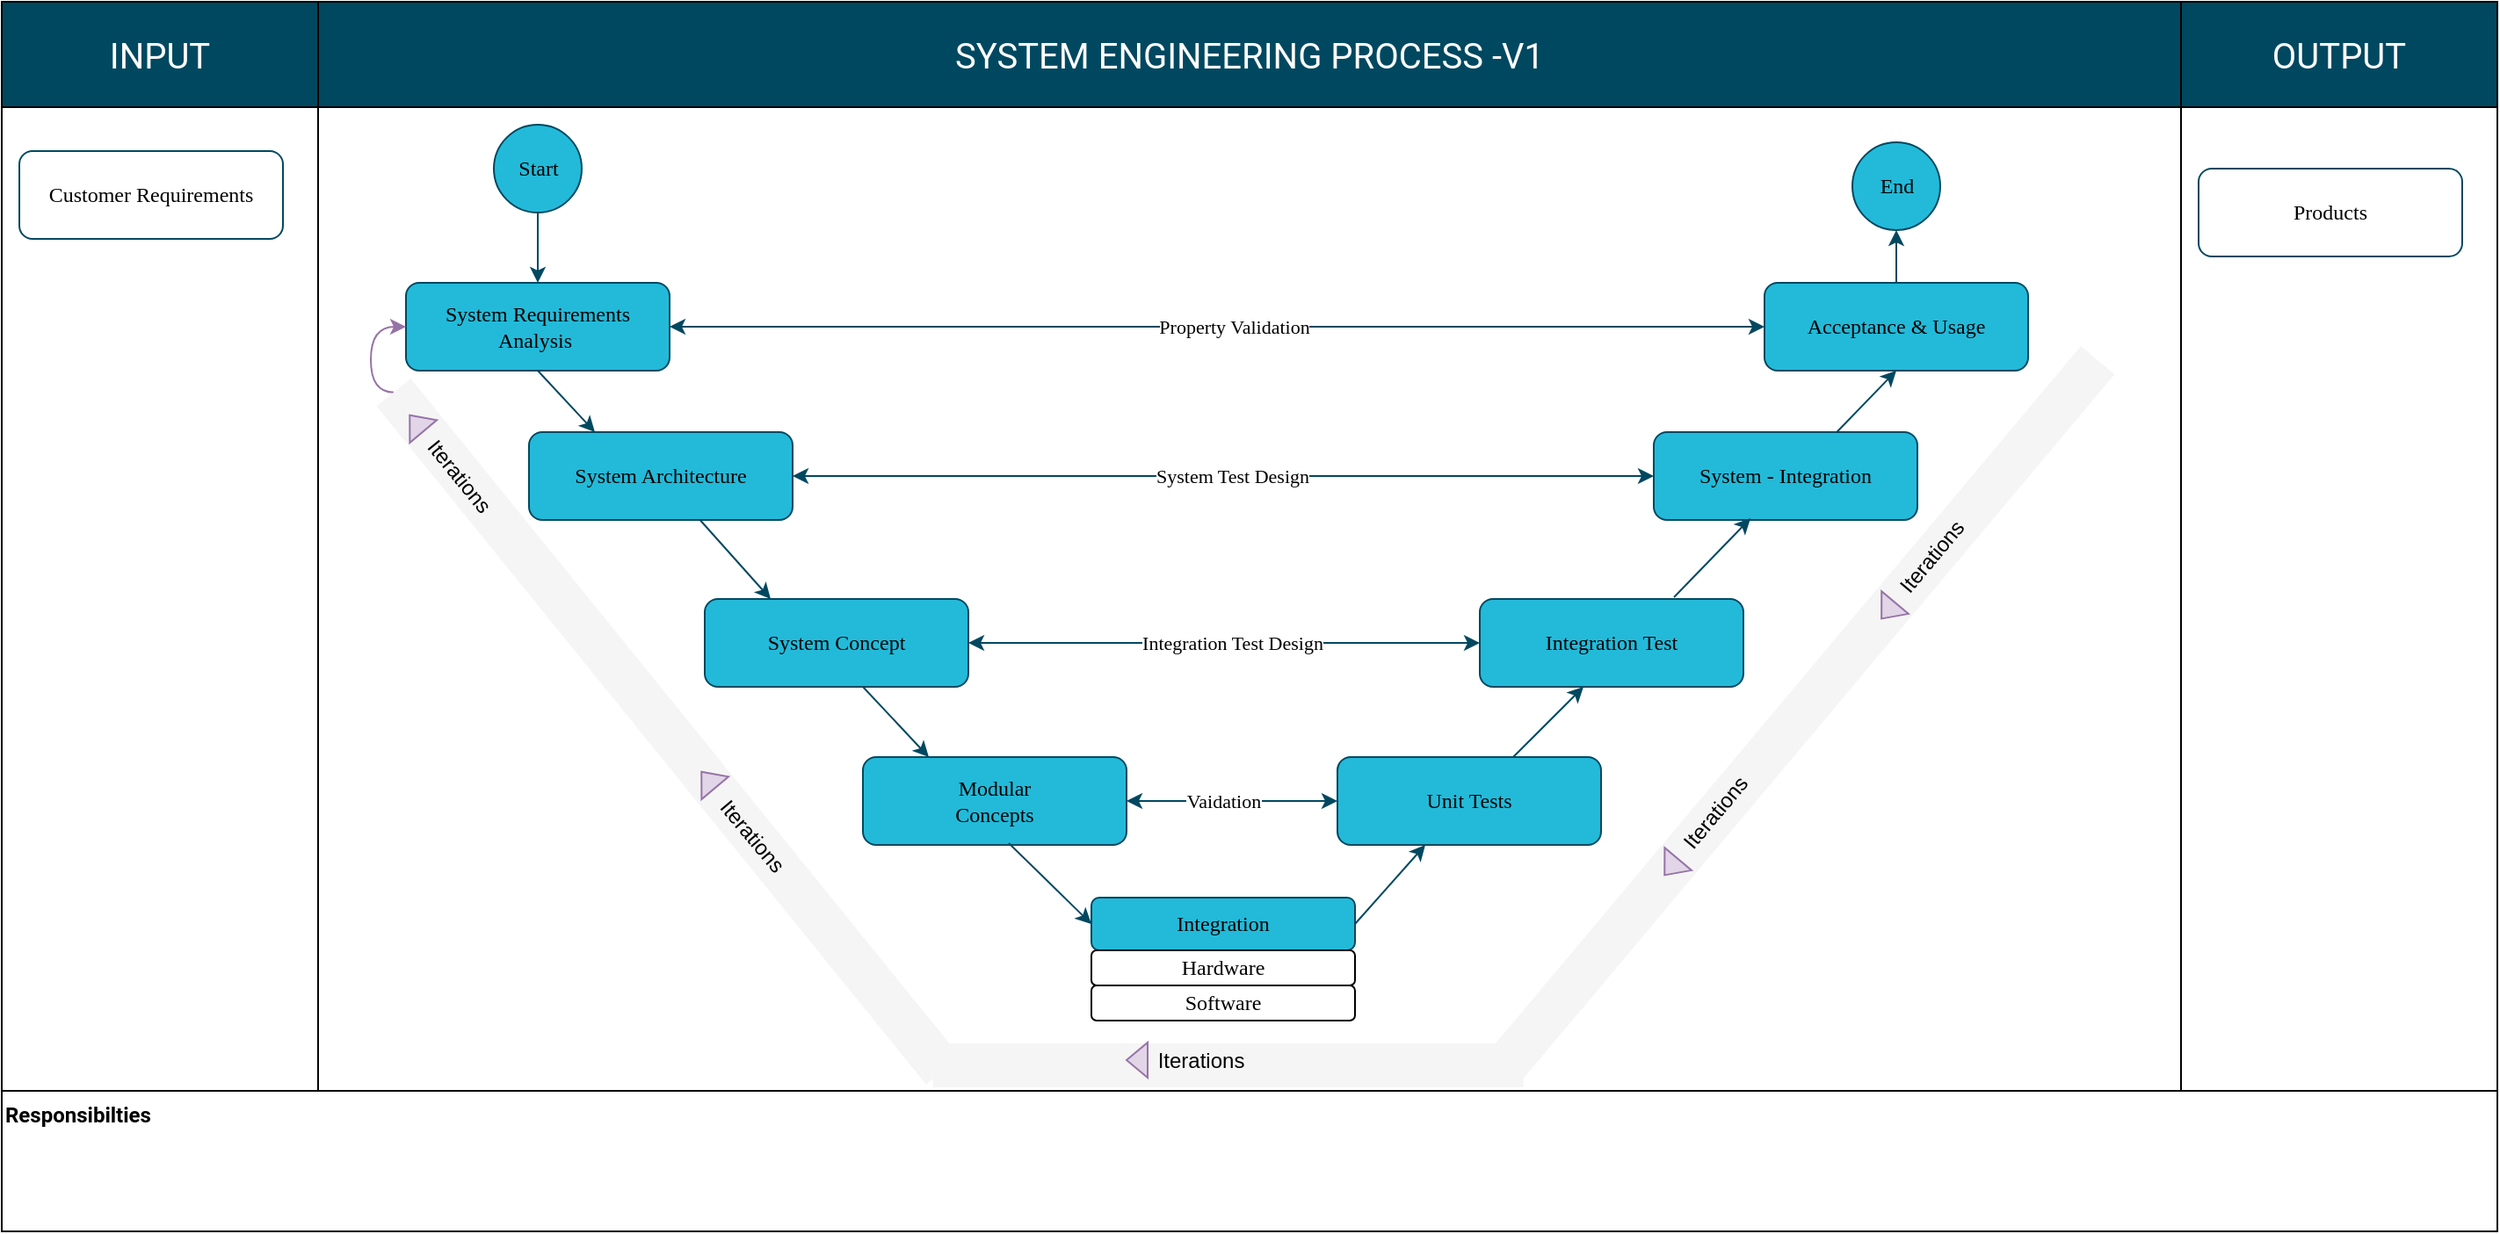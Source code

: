 <mxfile version="14.0.1" type="github" pages="10"><diagram id="C5RBs43oDa-KdzZeNtuy" name="Main Process"><mxGraphModel dx="1113" dy="779" grid="1" gridSize="10" guides="1" tooltips="1" connect="1" arrows="1" fold="1" page="1" pageScale="1" pageWidth="827" pageHeight="1169" math="0" shadow="0" extFonts="Roboto^https://fonts.googleapis.com/css?family=Roboto"><root><mxCell id="WIyWlLk6GJQsqaUBKTNV-0"/><mxCell id="WIyWlLk6GJQsqaUBKTNV-1" parent="WIyWlLk6GJQsqaUBKTNV-0"/><mxCell id="fvLJOmx4FRPfG7RrJQv5-38" value="" style="rounded=0;whiteSpace=wrap;html=1;fillColor=#FFFFFF;strokeColor=#004860;cloneable=1;connectable=0;movable=1;editable=0;" parent="WIyWlLk6GJQsqaUBKTNV-1" vertex="1"><mxGeometry x="300" y="350" width="1060" height="560" as="geometry"/></mxCell><UserObject label="System Architecture" link="data:page/id,nZVtJBjA5SljseTV_84W" id="fvLJOmx4FRPfG7RrJQv5-34"><mxCell style="rounded=1;whiteSpace=wrap;html=1;fillColor=#23BAD9;fontFamily=Verdana;FType=g;glass=0;comic=0;shadow=0;strokeColor=#004860;" parent="WIyWlLk6GJQsqaUBKTNV-1" vertex="1"><mxGeometry x="420" y="535" width="150" height="50" as="geometry"/></mxCell></UserObject><mxCell id="fvLJOmx4FRPfG7RrJQv5-36" value="&lt;font color=&quot;#ffffff&quot; style=&quot;font-size: 20px&quot;&gt;SYSTEM ENGINEERING PROCESS -V1&lt;/font&gt;" style="rounded=0;whiteSpace=wrap;html=1;fillColor=#004860;fontFamily=Roboto;FType=g;" parent="WIyWlLk6GJQsqaUBKTNV-1" vertex="1"><mxGeometry x="300" y="290" width="1060" height="60" as="geometry"/></mxCell><UserObject label="System Requirements Analysis&amp;nbsp;" link="data:page/id,XTAd1yPNDORx5Cn75DSY" id="fvLJOmx4FRPfG7RrJQv5-39"><mxCell style="rounded=1;whiteSpace=wrap;html=1;fillColor=#23BAD9;fontFamily=Verdana;FType=g;strokeColor=#004860;" parent="WIyWlLk6GJQsqaUBKTNV-1" vertex="1"><mxGeometry x="350" y="450" width="150" height="50" as="geometry"/></mxCell></UserObject><mxCell id="fvLJOmx4FRPfG7RrJQv5-84" style="edgeStyle=orthogonalEdgeStyle;rounded=0;orthogonalLoop=1;jettySize=auto;html=1;entryX=0.5;entryY=0;entryDx=0;entryDy=0;strokeColor=#004860;fontFamily=Verdana;" parent="WIyWlLk6GJQsqaUBKTNV-1" source="fvLJOmx4FRPfG7RrJQv5-41" target="fvLJOmx4FRPfG7RrJQv5-39" edge="1"><mxGeometry relative="1" as="geometry"/></mxCell><mxCell id="fvLJOmx4FRPfG7RrJQv5-41" value="" style="shape=mxgraph.bpmn.shape;html=1;verticalLabelPosition=bottom;labelBackgroundColor=#ffffff;verticalAlign=top;align=center;perimeter=ellipsePerimeter;outlineConnect=0;outline=standard;symbol=general;rounded=1;shadow=0;glass=0;comic=0;strokeColor=#004860;fillColor=#23BAD9;fontFamily=Verdana;" parent="WIyWlLk6GJQsqaUBKTNV-1" vertex="1"><mxGeometry x="400" y="360" width="50" height="50" as="geometry"/></mxCell><mxCell id="fvLJOmx4FRPfG7RrJQv5-45" value="" style="shape=mxgraph.bpmn.shape;html=1;verticalLabelPosition=bottom;labelBackgroundColor=#ffffff;verticalAlign=top;align=center;perimeter=ellipsePerimeter;outlineConnect=0;outline=standard;symbol=general;rounded=1;shadow=0;glass=0;comic=0;strokeColor=#004860;fillColor=#23BAD9;fontFamily=Verdana;" parent="WIyWlLk6GJQsqaUBKTNV-1" vertex="1"><mxGeometry x="1173" y="370" width="50" height="50" as="geometry"/></mxCell><mxCell id="fvLJOmx4FRPfG7RrJQv5-86" style="edgeStyle=orthogonalEdgeStyle;rounded=0;orthogonalLoop=1;jettySize=auto;html=1;entryX=1;entryY=0.5;entryDx=0;entryDy=0;strokeColor=#004860;fontFamily=Verdana;startArrow=classic;startFill=1;" parent="WIyWlLk6GJQsqaUBKTNV-1" source="fvLJOmx4FRPfG7RrJQv5-50" target="fvLJOmx4FRPfG7RrJQv5-58" edge="1"><mxGeometry relative="1" as="geometry"/></mxCell><mxCell id="fvLJOmx4FRPfG7RrJQv5-90" value="Vaidation" style="edgeLabel;html=1;align=center;verticalAlign=middle;resizable=0;points=[];fontFamily=Verdana;" parent="fvLJOmx4FRPfG7RrJQv5-86" vertex="1" connectable="0"><mxGeometry x="0.133" relative="1" as="geometry"><mxPoint x="3" as="offset"/></mxGeometry></mxCell><UserObject label="Unit Tests" link="data:page/id,1n7Yf4FAg-10TDsC8jD0" id="fvLJOmx4FRPfG7RrJQv5-50"><mxCell style="rounded=1;whiteSpace=wrap;html=1;fillColor=#23BAD9;fontFamily=Verdana;FType=g;glass=0;comic=0;shadow=0;strokeColor=#004860;" parent="WIyWlLk6GJQsqaUBKTNV-1" vertex="1"><mxGeometry x="880" y="720" width="150" height="50" as="geometry"/></mxCell></UserObject><UserObject label="Modular&lt;br&gt;Concepts" link="data:page/id,ZEgyxBQHODQVmWEqR4Sk" id="fvLJOmx4FRPfG7RrJQv5-58"><mxCell style="rounded=1;whiteSpace=wrap;html=1;fillColor=#23BAD9;fontFamily=Verdana;FType=g;glass=0;comic=0;shadow=0;strokeColor=#004860;" parent="WIyWlLk6GJQsqaUBKTNV-1" vertex="1"><mxGeometry x="610" y="720" width="150" height="50" as="geometry"/></mxCell></UserObject><mxCell id="fvLJOmx4FRPfG7RrJQv5-61" value="Integration" style="rounded=1;whiteSpace=wrap;html=1;fillColor=#23BAD9;fontFamily=Verdana;FType=g;glass=0;comic=0;shadow=0;strokeColor=#004860;" parent="WIyWlLk6GJQsqaUBKTNV-1" vertex="1"><mxGeometry x="740" y="800" width="150" height="30" as="geometry"/></mxCell><mxCell id="fvLJOmx4FRPfG7RrJQv5-87" style="edgeStyle=orthogonalEdgeStyle;rounded=0;orthogonalLoop=1;jettySize=auto;html=1;strokeColor=#004860;fontFamily=Verdana;endArrow=classic;endFill=1;startArrow=classic;startFill=1;" parent="WIyWlLk6GJQsqaUBKTNV-1" source="fvLJOmx4FRPfG7RrJQv5-62" target="fvLJOmx4FRPfG7RrJQv5-68" edge="1"><mxGeometry relative="1" as="geometry"/></mxCell><mxCell id="fvLJOmx4FRPfG7RrJQv5-91" value="Integration Test Design" style="edgeLabel;html=1;align=center;verticalAlign=middle;resizable=0;points=[];fontFamily=Verdana;" parent="fvLJOmx4FRPfG7RrJQv5-87" vertex="1" connectable="0"><mxGeometry x="-0.093" y="-1" relative="1" as="geometry"><mxPoint x="-9" y="1" as="offset"/></mxGeometry></mxCell><UserObject label="Integration Test" link="data:page/id,SCrJhNWv_vpKgo0NnLZy" id="fvLJOmx4FRPfG7RrJQv5-62"><mxCell style="rounded=1;whiteSpace=wrap;html=1;fillColor=#23BAD9;fontFamily=Verdana;FType=g;glass=0;comic=0;shadow=0;strokeColor=#004860;" parent="WIyWlLk6GJQsqaUBKTNV-1" vertex="1"><mxGeometry x="961" y="630" width="150" height="50" as="geometry"/></mxCell></UserObject><mxCell id="fvLJOmx4FRPfG7RrJQv5-88" style="edgeStyle=orthogonalEdgeStyle;rounded=0;orthogonalLoop=1;jettySize=auto;html=1;strokeColor=#004860;fontFamily=Verdana;endArrow=classic;endFill=1;startArrow=classic;startFill=1;" parent="WIyWlLk6GJQsqaUBKTNV-1" source="fvLJOmx4FRPfG7RrJQv5-63" edge="1"><mxGeometry relative="1" as="geometry"><mxPoint x="570" y="560" as="targetPoint"/></mxGeometry></mxCell><mxCell id="fvLJOmx4FRPfG7RrJQv5-92" value="System Test Design" style="edgeLabel;html=1;align=center;verticalAlign=middle;resizable=0;points=[];fontFamily=Verdana;" parent="fvLJOmx4FRPfG7RrJQv5-88" vertex="1" connectable="0"><mxGeometry x="-0.412" y="-2" relative="1" as="geometry"><mxPoint x="-96" y="2" as="offset"/></mxGeometry></mxCell><UserObject label="System - Integration" link="data:page/id,SCrJhNWv_vpKgo0NnLZy" id="fvLJOmx4FRPfG7RrJQv5-63"><mxCell style="rounded=1;whiteSpace=wrap;html=1;fillColor=#23BAD9;fontFamily=Verdana;FType=g;glass=0;comic=0;shadow=0;strokeColor=#004860;" parent="WIyWlLk6GJQsqaUBKTNV-1" vertex="1"><mxGeometry x="1060" y="535" width="150" height="50" as="geometry"/></mxCell></UserObject><UserObject label="Software" link="https://docs.motius.de/clusters/embedded" id="fvLJOmx4FRPfG7RrJQv5-64"><mxCell style="rounded=1;whiteSpace=wrap;html=1;fontFamily=Verdana;FType=g;glass=0;comic=0;shadow=0;" parent="WIyWlLk6GJQsqaUBKTNV-1" vertex="1"><mxGeometry x="740" y="850" width="150" height="20" as="geometry"/></mxCell></UserObject><UserObject label="Hardware" link="https://tech.motius.de/en/mechanical/overview" id="fvLJOmx4FRPfG7RrJQv5-65"><mxCell style="rounded=1;whiteSpace=wrap;html=1;fontFamily=Verdana;FType=g;glass=0;comic=0;shadow=0;" parent="WIyWlLk6GJQsqaUBKTNV-1" vertex="1"><mxGeometry x="740" y="830" width="150" height="20" as="geometry"/></mxCell></UserObject><UserObject label="System Concept" link="data:page/id,FSg9u2KgrTDF_fFEvBJM" id="fvLJOmx4FRPfG7RrJQv5-68"><mxCell style="rounded=1;whiteSpace=wrap;html=1;fillColor=#23BAD9;fontFamily=Verdana;FType=g;glass=0;comic=0;shadow=0;strokeColor=#004860;" parent="WIyWlLk6GJQsqaUBKTNV-1" vertex="1"><mxGeometry x="520" y="630" width="150" height="50" as="geometry"/></mxCell></UserObject><mxCell id="fvLJOmx4FRPfG7RrJQv5-85" style="edgeStyle=orthogonalEdgeStyle;rounded=0;orthogonalLoop=1;jettySize=auto;html=1;strokeColor=#004860;fontFamily=Verdana;" parent="WIyWlLk6GJQsqaUBKTNV-1" source="fvLJOmx4FRPfG7RrJQv5-69" target="fvLJOmx4FRPfG7RrJQv5-45" edge="1"><mxGeometry relative="1" as="geometry"/></mxCell><mxCell id="fvLJOmx4FRPfG7RrJQv5-89" style="edgeStyle=orthogonalEdgeStyle;rounded=0;orthogonalLoop=1;jettySize=auto;html=1;strokeColor=#004860;fontFamily=Verdana;startArrow=classic;startFill=1;endArrow=classic;endFill=1;" parent="WIyWlLk6GJQsqaUBKTNV-1" source="fvLJOmx4FRPfG7RrJQv5-69" edge="1"><mxGeometry relative="1" as="geometry"><mxPoint x="500" y="475" as="targetPoint"/></mxGeometry></mxCell><mxCell id="fvLJOmx4FRPfG7RrJQv5-93" value="&lt;span style=&quot;color: rgba(0 , 0 , 0 , 0) ; font-family: monospace ; font-size: 0px ; background-color: rgb(248 , 249 , 250)&quot;&gt;%3CmxGraphModel%3E%3Croot%3E%3CmxCell%20id%3D%220%22%2F%3E%3CmxCell%20id%3D%221%22%20parent%3D%220%22%2F%3E%3CmxCell%20id%3D%222%22%20value%3D%22Validation%22%20style%3D%22edgeLabel%3Bhtml%3D1%3Balign%3Dcenter%3BverticalAlign%3Dmiddle%3Bresizable%3D0%3Bpoints%3D%5B%5D%3BfontFamily%3DVerdana%3B%22%20vertex%3D%221%22%20connectable%3D%220%22%20parent%3D%221%22%3E%3CmxGeometry%20x%3D%22775%22%20y%3D%22560%22%20as%3D%22geometry%22%3E%3CmxPoint%20x%3D%22-101%22%20y%3D%222%22%20as%3D%22offset%22%2F%3E%3C%2FmxGeometry%3E%3C%2FmxCell%3E%3C%2Froot%3E%3C%2FmxGraphModel%3E&lt;/span&gt;&lt;span style=&quot;color: rgba(0 , 0 , 0 , 0) ; font-family: monospace ; font-size: 0px ; background-color: rgb(248 , 249 , 250)&quot;&gt;%3CmxGraphModel%3E%3Croot%3E%3CmxCell%20id%3D%220%22%2F%3E%3CmxCell%20id%3D%221%22%20parent%3D%220%22%2F%3E%3CmxCell%20id%3D%222%22%20value%3D%22Validation%22%20style%3D%22edgeLabel%3Bhtml%3D1%3Balign%3Dcenter%3BverticalAlign%3Dmiddle%3Bresizable%3D0%3Bpoints%3D%5B%5D%3BfontFamily%3DVerdana%3B%22%20vertex%3D%221%22%20connectable%3D%220%22%20parent%3D%221%22%3E%3CmxGeometry%20x%3D%22775%22%20y%3D%22560%22%20as%3D%22geometry%22%3E%3CmxPoint%20x%3D%22-101%22%20y%3D%222%22%20as%3D%22offset%22%2F%3E%3C%2FmxGeometry%3E%3C%2FmxCell%3E%3C%2Froot%3E%3C%2FmxGraphModel%3EVa&lt;/span&gt;" style="edgeLabel;html=1;align=center;verticalAlign=middle;resizable=0;points=[];fontFamily=Verdana;" parent="fvLJOmx4FRPfG7RrJQv5-89" vertex="1" connectable="0"><mxGeometry x="-0.043" y="2" relative="1" as="geometry"><mxPoint as="offset"/></mxGeometry></mxCell><mxCell id="fvLJOmx4FRPfG7RrJQv5-94" value="Property Validation" style="edgeLabel;html=1;align=center;verticalAlign=middle;resizable=0;points=[];fontFamily=Verdana;" parent="fvLJOmx4FRPfG7RrJQv5-89" vertex="1" connectable="0"><mxGeometry x="0.008" y="-1" relative="1" as="geometry"><mxPoint x="11" as="offset"/></mxGeometry></mxCell><UserObject label="Acceptance &amp;amp; Usage" link="data:page/id,9dTxvL0DPS8Iz1RlS3Ur" id="fvLJOmx4FRPfG7RrJQv5-69"><mxCell style="rounded=1;whiteSpace=wrap;html=1;fillColor=#23BAD9;fontFamily=Verdana;FType=g;glass=0;comic=0;shadow=0;strokeColor=#004860;" parent="WIyWlLk6GJQsqaUBKTNV-1" vertex="1"><mxGeometry x="1123" y="450" width="150" height="50" as="geometry"/></mxCell></UserObject><mxCell id="fvLJOmx4FRPfG7RrJQv5-70" value="End" style="text;html=1;align=center;verticalAlign=middle;resizable=0;points=[];autosize=1;fontFamily=Verdana;" parent="WIyWlLk6GJQsqaUBKTNV-1" vertex="1"><mxGeometry x="1178" y="385" width="40" height="20" as="geometry"/></mxCell><mxCell id="fvLJOmx4FRPfG7RrJQv5-71" value="Start" style="text;html=1;align=center;verticalAlign=middle;resizable=0;points=[];autosize=1;fontFamily=Verdana;" parent="WIyWlLk6GJQsqaUBKTNV-1" vertex="1"><mxGeometry x="400" y="375" width="50" height="20" as="geometry"/></mxCell><mxCell id="fvLJOmx4FRPfG7RrJQv5-72" value="" style="endArrow=classic;html=1;strokeColor=#004860;fontFamily=Verdana;exitX=0.5;exitY=1;exitDx=0;exitDy=0;entryX=0.25;entryY=0;entryDx=0;entryDy=0;" parent="WIyWlLk6GJQsqaUBKTNV-1" source="fvLJOmx4FRPfG7RrJQv5-39" target="fvLJOmx4FRPfG7RrJQv5-34" edge="1"><mxGeometry width="50" height="50" relative="1" as="geometry"><mxPoint x="150" y="570" as="sourcePoint"/><mxPoint x="200" y="520" as="targetPoint"/></mxGeometry></mxCell><mxCell id="fvLJOmx4FRPfG7RrJQv5-73" value="" style="endArrow=classic;html=1;strokeColor=#004860;fontFamily=Verdana;" parent="WIyWlLk6GJQsqaUBKTNV-1" edge="1"><mxGeometry width="50" height="50" relative="1" as="geometry"><mxPoint x="890" y="815" as="sourcePoint"/><mxPoint x="930" y="770" as="targetPoint"/></mxGeometry></mxCell><mxCell id="fvLJOmx4FRPfG7RrJQv5-78" value="" style="endArrow=classic;html=1;strokeColor=#004860;fontFamily=Verdana;entryX=0.25;entryY=0;entryDx=0;entryDy=0;" parent="WIyWlLk6GJQsqaUBKTNV-1" source="fvLJOmx4FRPfG7RrJQv5-34" target="fvLJOmx4FRPfG7RrJQv5-68" edge="1"><mxGeometry width="50" height="50" relative="1" as="geometry"><mxPoint x="510" y="630" as="sourcePoint"/><mxPoint x="467.5" y="545" as="targetPoint"/></mxGeometry></mxCell><mxCell id="fvLJOmx4FRPfG7RrJQv5-79" value="" style="endArrow=classic;html=1;strokeColor=#004860;fontFamily=Verdana;entryX=0.25;entryY=0;entryDx=0;entryDy=0;" parent="WIyWlLk6GJQsqaUBKTNV-1" target="fvLJOmx4FRPfG7RrJQv5-58" edge="1"><mxGeometry width="50" height="50" relative="1" as="geometry"><mxPoint x="610" y="680" as="sourcePoint"/><mxPoint x="567.5" y="640" as="targetPoint"/></mxGeometry></mxCell><mxCell id="fvLJOmx4FRPfG7RrJQv5-80" value="" style="endArrow=classic;html=1;strokeColor=#004860;fontFamily=Verdana;entryX=0;entryY=0.5;entryDx=0;entryDy=0;" parent="WIyWlLk6GJQsqaUBKTNV-1" target="fvLJOmx4FRPfG7RrJQv5-61" edge="1"><mxGeometry width="50" height="50" relative="1" as="geometry"><mxPoint x="693" y="769" as="sourcePoint"/><mxPoint x="657.5" y="730" as="targetPoint"/></mxGeometry></mxCell><mxCell id="fvLJOmx4FRPfG7RrJQv5-81" value="" style="endArrow=classic;html=1;strokeColor=#004860;fontFamily=Verdana;" parent="WIyWlLk6GJQsqaUBKTNV-1" edge="1"><mxGeometry width="50" height="50" relative="1" as="geometry"><mxPoint x="980" y="720" as="sourcePoint"/><mxPoint x="1020" y="680" as="targetPoint"/></mxGeometry></mxCell><mxCell id="fvLJOmx4FRPfG7RrJQv5-82" value="" style="endArrow=classic;html=1;strokeColor=#004860;fontFamily=Verdana;exitX=0.75;exitY=0;exitDx=0;exitDy=0;entryX=0.367;entryY=0.981;entryDx=0;entryDy=0;entryPerimeter=0;" parent="WIyWlLk6GJQsqaUBKTNV-1" target="fvLJOmx4FRPfG7RrJQv5-63" edge="1"><mxGeometry width="50" height="50" relative="1" as="geometry"><mxPoint x="1071.5" y="629" as="sourcePoint"/><mxPoint x="1119" y="580" as="targetPoint"/></mxGeometry></mxCell><mxCell id="fvLJOmx4FRPfG7RrJQv5-83" value="" style="endArrow=classic;html=1;strokeColor=#004860;fontFamily=Verdana;entryX=0.5;entryY=1;entryDx=0;entryDy=0;exitX=0.695;exitY=-0.003;exitDx=0;exitDy=0;exitPerimeter=0;" parent="WIyWlLk6GJQsqaUBKTNV-1" source="fvLJOmx4FRPfG7RrJQv5-63" target="fvLJOmx4FRPfG7RrJQv5-69" edge="1"><mxGeometry width="50" height="50" relative="1" as="geometry"><mxPoint x="1170" y="530" as="sourcePoint"/><mxPoint x="1190" y="500" as="targetPoint"/></mxGeometry></mxCell><mxCell id="1Yf-WdkpIGGosWeet5TX-1" value="&lt;font color=&quot;#ffffff&quot;&gt;&lt;span style=&quot;font-size: 20px&quot;&gt;INPUT&lt;/span&gt;&lt;/font&gt;" style="rounded=0;whiteSpace=wrap;html=1;fillColor=#004860;fontFamily=Roboto;FType=g;" parent="WIyWlLk6GJQsqaUBKTNV-1" vertex="1"><mxGeometry x="120" y="290" width="180" height="60" as="geometry"/></mxCell><mxCell id="1Yf-WdkpIGGosWeet5TX-3" value="&lt;font color=&quot;#ffffff&quot;&gt;&lt;span style=&quot;font-size: 20px&quot;&gt;OUTPUT&lt;/span&gt;&lt;/font&gt;" style="rounded=0;whiteSpace=wrap;html=1;fillColor=#004860;fontFamily=Roboto;FType=g;" parent="WIyWlLk6GJQsqaUBKTNV-1" vertex="1"><mxGeometry x="1360" y="290" width="180" height="60" as="geometry"/></mxCell><mxCell id="vy9tH6k_rZE79cukp4w3-0" value="" style="rounded=0;whiteSpace=wrap;html=1;fontFamily=Roboto;FType=g;align=left;verticalAlign=top;fontColor=#000000;" parent="WIyWlLk6GJQsqaUBKTNV-1" vertex="1"><mxGeometry x="120" y="350" width="180" height="560" as="geometry"/></mxCell><mxCell id="vy9tH6k_rZE79cukp4w3-1" value="" style="rounded=0;whiteSpace=wrap;html=1;fontFamily=Roboto;FType=g;align=left;verticalAlign=top;fontColor=#000000;" parent="WIyWlLk6GJQsqaUBKTNV-1" vertex="1"><mxGeometry x="1360" y="350" width="180" height="560" as="geometry"/></mxCell><mxCell id="aZZ37_XCO_cdoh7h2s1K-12" style="edgeStyle=orthogonalEdgeStyle;curved=1;orthogonalLoop=1;jettySize=auto;html=1;exitX=1;exitY=0.5;exitDx=0;exitDy=0;entryX=0;entryY=0.5;entryDx=0;entryDy=0;strokeColor=#9673A6;fontColor=#000000;" parent="WIyWlLk6GJQsqaUBKTNV-1" source="aZZ37_XCO_cdoh7h2s1K-18" target="fvLJOmx4FRPfG7RrJQv5-39" edge="1"><mxGeometry relative="1" as="geometry"><Array as="points"><mxPoint x="330" y="512"/><mxPoint x="330" y="475"/></Array></mxGeometry></mxCell><UserObject label="Customer Requirements" id="vy9tH6k_rZE79cukp4w3-3"><mxCell style="rounded=1;whiteSpace=wrap;html=1;fillColor=#FFFFFF;fontFamily=Verdana;FType=g;glass=0;comic=0;shadow=0;strokeColor=#004860;" parent="WIyWlLk6GJQsqaUBKTNV-1" vertex="1"><mxGeometry x="130" y="375" width="150" height="50" as="geometry"/></mxCell></UserObject><mxCell id="vy9tH6k_rZE79cukp4w3-4" value="&lt;b&gt;Responsibilties&lt;/b&gt;" style="rounded=0;whiteSpace=wrap;html=1;fontFamily=Roboto;FType=g;align=left;verticalAlign=top;fontColor=#000000;" parent="WIyWlLk6GJQsqaUBKTNV-1" vertex="1"><mxGeometry x="120" y="910" width="1420" height="80" as="geometry"/></mxCell><mxCell id="aZZ37_XCO_cdoh7h2s1K-16" value="" style="rounded=0;whiteSpace=wrap;html=1;labelBackgroundColor=#ffffff;fillColor=#f5f5f5;align=left;rotation=-50;strokeColor=none;fontColor=#333333;" parent="WIyWlLk6GJQsqaUBKTNV-1" vertex="1"><mxGeometry x="880.72" y="682.98" width="525.84" height="25" as="geometry"/></mxCell><mxCell id="aZZ37_XCO_cdoh7h2s1K-17" value="" style="rounded=0;whiteSpace=wrap;html=1;labelBackgroundColor=#ffffff;fillColor=#f5f5f5;align=left;rotation=0;strokeColor=none;fontColor=#333333;" parent="WIyWlLk6GJQsqaUBKTNV-1" vertex="1"><mxGeometry x="650" y="883" width="335.84" height="25" as="geometry"/></mxCell><mxCell id="aZZ37_XCO_cdoh7h2s1K-18" value="" style="rounded=0;whiteSpace=wrap;html=1;labelBackgroundColor=#ffffff;fillColor=#f5f5f5;align=left;rotation=-129;strokeColor=none;fontColor=#333333;" parent="WIyWlLk6GJQsqaUBKTNV-1" vertex="1"><mxGeometry x="250.91" y="692.95" width="496.84" height="25" as="geometry"/></mxCell><mxCell id="aZZ37_XCO_cdoh7h2s1K-19" value="" style="triangle;whiteSpace=wrap;html=1;labelBackgroundColor=#ffffff;strokeColor=#9673a6;fillColor=#e1d5e7;align=left;rotation=130;" parent="WIyWlLk6GJQsqaUBKTNV-1" vertex="1"><mxGeometry x="1187.43" y="626.61" width="12" height="20" as="geometry"/></mxCell><mxCell id="aZZ37_XCO_cdoh7h2s1K-20" value="Iterations" style="text;html=1;align=center;verticalAlign=middle;resizable=0;points=[];autosize=1;fontColor=#000000;rotation=-50;" parent="WIyWlLk6GJQsqaUBKTNV-1" vertex="1"><mxGeometry x="1188.43" y="596" width="60" height="20" as="geometry"/></mxCell><mxCell id="aZZ37_XCO_cdoh7h2s1K-21" value="" style="triangle;whiteSpace=wrap;html=1;labelBackgroundColor=#ffffff;strokeColor=#9673a6;fillColor=#e1d5e7;align=left;rotation=130;" parent="WIyWlLk6GJQsqaUBKTNV-1" vertex="1"><mxGeometry x="1064" y="772.61" width="12" height="20" as="geometry"/></mxCell><mxCell id="aZZ37_XCO_cdoh7h2s1K-22" value="Iterations" style="text;html=1;align=center;verticalAlign=middle;resizable=0;points=[];autosize=1;fontColor=#000000;rotation=-50;" parent="WIyWlLk6GJQsqaUBKTNV-1" vertex="1"><mxGeometry x="1065" y="742" width="60" height="20" as="geometry"/></mxCell><mxCell id="aZZ37_XCO_cdoh7h2s1K-23" value="" style="triangle;whiteSpace=wrap;html=1;labelBackgroundColor=#ffffff;strokeColor=#9673a6;fillColor=#e1d5e7;align=left;rotation=-130;" parent="WIyWlLk6GJQsqaUBKTNV-1" vertex="1"><mxGeometry x="350" y="520.0" width="12" height="20" as="geometry"/></mxCell><mxCell id="aZZ37_XCO_cdoh7h2s1K-24" value="Iterations" style="text;html=1;align=center;verticalAlign=middle;resizable=0;points=[];autosize=1;fontColor=#000000;rotation=51;" parent="WIyWlLk6GJQsqaUBKTNV-1" vertex="1"><mxGeometry x="350" y="550" width="60" height="20" as="geometry"/></mxCell><mxCell id="aZZ37_XCO_cdoh7h2s1K-29" value="" style="triangle;whiteSpace=wrap;html=1;labelBackgroundColor=#ffffff;strokeColor=#9673a6;fillColor=#e1d5e7;align=left;rotation=-180;" parent="WIyWlLk6GJQsqaUBKTNV-1" vertex="1"><mxGeometry x="760" y="882.5" width="12" height="20" as="geometry"/></mxCell><mxCell id="aZZ37_XCO_cdoh7h2s1K-30" value="Iterations" style="text;html=1;align=center;verticalAlign=middle;resizable=0;points=[];autosize=1;fontColor=#000000;rotation=0;" parent="WIyWlLk6GJQsqaUBKTNV-1" vertex="1"><mxGeometry x="772" y="882.5" width="60" height="20" as="geometry"/></mxCell><mxCell id="aZZ37_XCO_cdoh7h2s1K-31" value="" style="triangle;whiteSpace=wrap;html=1;labelBackgroundColor=#ffffff;strokeColor=#9673a6;fillColor=#e1d5e7;align=left;rotation=-130;" parent="WIyWlLk6GJQsqaUBKTNV-1" vertex="1"><mxGeometry x="516.0" y="723" width="12" height="20" as="geometry"/></mxCell><mxCell id="aZZ37_XCO_cdoh7h2s1K-32" value="Iterations" style="text;html=1;align=center;verticalAlign=middle;resizable=0;points=[];autosize=1;fontColor=#000000;rotation=50;" parent="WIyWlLk6GJQsqaUBKTNV-1" vertex="1"><mxGeometry x="517.0" y="754.61" width="60" height="20" as="geometry"/></mxCell><UserObject label="Products" id="aZZ37_XCO_cdoh7h2s1K-33"><mxCell style="rounded=1;whiteSpace=wrap;html=1;fillColor=#FFFFFF;fontFamily=Verdana;FType=g;glass=0;comic=0;shadow=0;strokeColor=#004860;" parent="WIyWlLk6GJQsqaUBKTNV-1" vertex="1"><mxGeometry x="1370" y="385" width="150" height="50" as="geometry"/></mxCell></UserObject><mxCell id="86DNm4rl48MupV-b9j4O-1" value="" style="shape=image;html=1;verticalAlign=top;verticalLabelPosition=bottom;labelBackgroundColor=#ffffff;imageAspect=0;aspect=fixed;image=https://cdn1.iconfinder.com/data/icons/feather-2/24/refresh-ccw-128.png" parent="WIyWlLk6GJQsqaUBKTNV-1" vertex="1"><mxGeometry x="775.42" y="375" width="85" height="85" as="geometry"/></mxCell></root></mxGraphModel></diagram><diagram id="XTAd1yPNDORx5Cn75DSY" name="System Requirements Analysis "><mxGraphModel dx="1113" dy="779" grid="1" gridSize="10" guides="1" tooltips="1" connect="1" arrows="1" fold="1" page="1" pageScale="1" pageWidth="850" pageHeight="1100" math="0" shadow="0"><root><mxCell id="gEGHG3HoAFcmguklpR9y-0"/><mxCell id="gEGHG3HoAFcmguklpR9y-1" parent="gEGHG3HoAFcmguklpR9y-0"/><mxCell id="8pOgw-MUns1aiZiK9lmI-0" value="" style="rounded=0;whiteSpace=wrap;html=1;fillColor=#FFFFFF;strokeColor=#004860;cloneable=1;connectable=0;movable=1;editable=0;" parent="gEGHG3HoAFcmguklpR9y-1" vertex="1"><mxGeometry x="300" y="350" width="1060" height="560" as="geometry"/></mxCell><mxCell id="8pOgw-MUns1aiZiK9lmI-1" value="&lt;font color=&quot;#ffffff&quot;&gt;&lt;span style=&quot;font-size: 20px&quot;&gt;SYSTEM REQUIREMENTS ANALYSIS&lt;/span&gt;&lt;/font&gt;" style="rounded=0;whiteSpace=wrap;html=1;fillColor=#004860;fontFamily=Roboto;FType=g;" parent="gEGHG3HoAFcmguklpR9y-1" vertex="1"><mxGeometry x="300" y="290" width="1060" height="60" as="geometry"/></mxCell><mxCell id="2-xB9IHtvvIz1xjbGUOw-1" style="edgeStyle=orthogonalEdgeStyle;rounded=1;orthogonalLoop=1;jettySize=auto;html=1;entryX=0.5;entryY=1;entryDx=0;entryDy=0;startArrow=none;startFill=0;endArrow=classic;endFill=1;strokeColor=#004860;" parent="gEGHG3HoAFcmguklpR9y-1" source="DQ7PGxmuJYfwrDNcnA2T-0" target="P1_t8pAJuoOoxhd4889X-0" edge="1"><mxGeometry relative="1" as="geometry"><mxPoint x="755.0" y="675" as="targetPoint"/><Array as="points"><mxPoint x="485" y="675"/><mxPoint x="1215" y="675"/></Array></mxGeometry></mxCell><UserObject label="Requirements Engeneering" id="DQ7PGxmuJYfwrDNcnA2T-0"><mxCell style="rounded=1;whiteSpace=wrap;html=1;fillColor=#23BAD9;fontFamily=Verdana;FType=g;strokeColor=#004860;" parent="gEGHG3HoAFcmguklpR9y-1" vertex="1"><mxGeometry x="410" y="530" width="150" height="50" as="geometry"/></mxCell></UserObject><UserObject label="&lt;font face=&quot;verdana&quot;&gt;Main Process&lt;/font&gt;" link="data:page/id,C5RBs43oDa-KdzZeNtuy" id="JR7CfZYQL-MESZc61Tuf-0"><mxCell style="ellipse;whiteSpace=wrap;html=1;aspect=fixed;rounded=1;shadow=0;glass=0;comic=0;strokeColor=#004860;fillColor=#23BAD9;fontFamily=Verdana;" parent="gEGHG3HoAFcmguklpR9y-1" vertex="1"><mxGeometry x="1190" y="370" width="50" height="50" as="geometry"/></mxCell></UserObject><mxCell id="9B6681VcofDDz5Vptfw1-1" style="edgeStyle=orthogonalEdgeStyle;rounded=0;orthogonalLoop=1;jettySize=auto;html=1;startArrow=none;startFill=0;endArrow=classic;endFill=1;strokeColor=#004860;fontFamily=Verdana;" parent="gEGHG3HoAFcmguklpR9y-1" source="KJzdPdLgxdHQPSqMo1nk-0" target="DQ7PGxmuJYfwrDNcnA2T-0" edge="1"><mxGeometry relative="1" as="geometry"/></mxCell><UserObject label="&lt;font face=&quot;verdana&quot;&gt;Start&lt;/font&gt;" id="KJzdPdLgxdHQPSqMo1nk-0"><mxCell style="ellipse;whiteSpace=wrap;html=1;aspect=fixed;rounded=1;shadow=0;glass=0;comic=0;strokeColor=#004860;fillColor=#23BAD9;fontFamily=Verdana;" parent="gEGHG3HoAFcmguklpR9y-1" vertex="1"><mxGeometry x="460" y="370" width="50" height="50" as="geometry"/></mxCell></UserObject><UserObject label="&lt;span style=&quot;font-size: 10px&quot;&gt;- List for User Stories&lt;br&gt;- Requirements List&lt;br&gt;&lt;/span&gt;" link="https://cloud.motius.de/s/8YeQxrsM58pPgYo?path=%2F01%20Requirements" id="9B6681VcofDDz5Vptfw1-0"><mxCell style="shape=note;whiteSpace=wrap;html=1;backgroundOutline=1;darkOpacity=0.05;rounded=1;shadow=0;glass=0;comic=0;strokeColor=#004860;fillColor=#23BAD9;fontFamily=Verdana;size=13;align=left;" parent="gEGHG3HoAFcmguklpR9y-1" vertex="1"><mxGeometry x="530" y="570" width="130" height="50" as="geometry"/></mxCell></UserObject><mxCell id="OVZzvcDr9KRJyPX1xoMx-1" value="&lt;font color=&quot;#ffffff&quot;&gt;&lt;span style=&quot;font-size: 20px&quot;&gt;INPUT&lt;/span&gt;&lt;/font&gt;" style="rounded=0;whiteSpace=wrap;html=1;fillColor=#004860;fontFamily=Roboto;FType=g;" parent="gEGHG3HoAFcmguklpR9y-1" vertex="1"><mxGeometry x="120" y="290" width="180" height="60" as="geometry"/></mxCell><mxCell id="OVZzvcDr9KRJyPX1xoMx-3" value="&lt;font color=&quot;#ffffff&quot;&gt;&lt;span style=&quot;font-size: 20px&quot;&gt;OUTPUT&lt;/span&gt;&lt;/font&gt;" style="rounded=0;whiteSpace=wrap;html=1;fillColor=#004860;fontFamily=Roboto;FType=g;" parent="gEGHG3HoAFcmguklpR9y-1" vertex="1"><mxGeometry x="1360" y="290" width="180" height="60" as="geometry"/></mxCell><mxCell id="unqjwRFCkE2PY0Zg0Wtr-0" value="" style="rounded=0;whiteSpace=wrap;html=1;fontFamily=Roboto;FType=g;align=left;verticalAlign=top;fontColor=#000000;" parent="gEGHG3HoAFcmguklpR9y-1" vertex="1"><mxGeometry x="120" y="350" width="180" height="560" as="geometry"/></mxCell><mxCell id="unqjwRFCkE2PY0Zg0Wtr-1" value="" style="rounded=0;whiteSpace=wrap;html=1;fontFamily=Roboto;FType=g;align=left;verticalAlign=top;fontColor=#000000;" parent="gEGHG3HoAFcmguklpR9y-1" vertex="1"><mxGeometry x="1360" y="350" width="180" height="560" as="geometry"/></mxCell><mxCell id="NpPZ4YDZm0ucic8ZaH_W-0" value="&lt;b&gt;Responsibilties&lt;/b&gt;" style="rounded=0;whiteSpace=wrap;html=1;fontFamily=Roboto;FType=g;align=left;verticalAlign=top;fontColor=#000000;" parent="gEGHG3HoAFcmguklpR9y-1" vertex="1"><mxGeometry x="120" y="910" width="1420" height="80" as="geometry"/></mxCell><mxCell id="r5gIVw8HrGLt1jbnPUBC-2" style="edgeStyle=orthogonalEdgeStyle;rounded=0;orthogonalLoop=1;jettySize=auto;html=1;strokeColor=#004860;fontColor=#000000;entryX=0.5;entryY=1;entryDx=0;entryDy=0;" parent="gEGHG3HoAFcmguklpR9y-1" source="P1_t8pAJuoOoxhd4889X-0" target="JR7CfZYQL-MESZc61Tuf-0" edge="1"><mxGeometry relative="1" as="geometry"><mxPoint x="1215.0" y="480" as="targetPoint"/></mxGeometry></mxCell><UserObject label="System Requirements Review" id="P1_t8pAJuoOoxhd4889X-0"><mxCell style="rounded=1;whiteSpace=wrap;html=1;fillColor=#23BAD9;fontFamily=Verdana;FType=g;strokeColor=#004860;" parent="gEGHG3HoAFcmguklpR9y-1" vertex="1"><mxGeometry x="1140" y="540" width="150" height="50" as="geometry"/></mxCell></UserObject><UserObject label="Internal Requirements List" id="r5gIVw8HrGLt1jbnPUBC-0"><mxCell style="rounded=1;whiteSpace=wrap;html=1;fillColor=#FFFFFF;fontFamily=Verdana;FType=g;strokeColor=#004860;" parent="gEGHG3HoAFcmguklpR9y-1" vertex="1"><mxGeometry x="1375" y="380" width="150" height="50" as="geometry"/></mxCell></UserObject><UserObject label="Customer Requirements" id="v046hrWOjY704yRh3tP7-0"><mxCell style="rounded=1;whiteSpace=wrap;html=1;fillColor=#FFFFFF;fontFamily=Verdana;FType=g;glass=0;comic=0;shadow=0;strokeColor=#004860;" parent="gEGHG3HoAFcmguklpR9y-1" vertex="1"><mxGeometry x="130" y="440" width="150" height="50" as="geometry"/></mxCell></UserObject><UserObject label="Customer Userstorys" id="v046hrWOjY704yRh3tP7-1"><mxCell style="rounded=1;whiteSpace=wrap;html=1;fillColor=#FFFFFF;fontFamily=Verdana;FType=g;glass=0;comic=0;shadow=0;strokeColor=#004860;" parent="gEGHG3HoAFcmguklpR9y-1" vertex="1"><mxGeometry x="130" y="380" width="150" height="50" as="geometry"/></mxCell></UserObject><UserObject label="&lt;b&gt;&lt;font color=&quot;#ffffff&quot;&gt;L&lt;/font&gt;&lt;/b&gt;" link="https://tech.motius.de/en/systems-engineering/Learnings/Requirements-Engineering" id="nB6YycwojiC3j3biBGPG-0"><mxCell style="rounded=1;whiteSpace=wrap;html=1;labelBackgroundColor=none;strokeColor=#000000;fillColor=#004860;fontColor=#000000;align=center;arcSize=36;" parent="gEGHG3HoAFcmguklpR9y-1" vertex="1"><mxGeometry x="410" y="570" width="30" height="30" as="geometry"/></mxCell></UserObject></root></mxGraphModel></diagram><diagram id="nZVtJBjA5SljseTV_84W" name="System Architecture"><mxGraphModel dx="946" dy="680" grid="1" gridSize="10" guides="1" tooltips="1" connect="1" arrows="1" fold="1" page="1" pageScale="1" pageWidth="850" pageHeight="1100" math="0" shadow="0"><root><mxCell id="1NuDszhNSBqepRiXkpCV-0"/><mxCell id="1NuDszhNSBqepRiXkpCV-1" parent="1NuDszhNSBqepRiXkpCV-0"/><mxCell id="yROkssKH8sNJCGuNF6Sc-0" value="" style="rounded=0;whiteSpace=wrap;html=1;fillColor=#FFFFFF;strokeColor=#004860;cloneable=1;connectable=0;movable=1;editable=0;" parent="1NuDszhNSBqepRiXkpCV-1" vertex="1"><mxGeometry x="300" y="350" width="1060" height="560" as="geometry"/></mxCell><mxCell id="yROkssKH8sNJCGuNF6Sc-1" value="&lt;span style=&quot;color: rgb(255 , 255 , 255) ; font-size: 20px&quot;&gt;SYSTEM ARCHITECTURE&lt;/span&gt;" style="rounded=0;whiteSpace=wrap;html=1;fillColor=#004860;fontFamily=Roboto;FType=g;" parent="1NuDszhNSBqepRiXkpCV-1" vertex="1"><mxGeometry x="300" y="290" width="1060" height="60" as="geometry"/></mxCell><UserObject label="&lt;font face=&quot;verdana&quot;&gt;Main Process&lt;/font&gt;" link="data:page/id,C5RBs43oDa-KdzZeNtuy" id="mbqWP_L2DAIktTq8mIjL-0"><mxCell style="ellipse;whiteSpace=wrap;html=1;aspect=fixed;rounded=1;shadow=0;glass=0;comic=0;strokeColor=#004860;fillColor=#23BAD9;fontFamily=Verdana;" parent="1NuDszhNSBqepRiXkpCV-1" vertex="1"><mxGeometry x="1190" y="370" width="50" height="50" as="geometry"/></mxCell></UserObject><mxCell id="4KHvxadWmvkooH9c67o4-8" style="edgeStyle=orthogonalEdgeStyle;rounded=1;orthogonalLoop=1;jettySize=auto;html=1;startArrow=none;startFill=0;endArrow=classic;endFill=1;strokeColor=#004860;fontFamily=Verdana;entryX=0;entryY=0.5;entryDx=0;entryDy=0;" parent="1NuDszhNSBqepRiXkpCV-1" source="mbqWP_L2DAIktTq8mIjL-1" target="nqY-o1E4UYP9ansqFKSp-0" edge="1"><mxGeometry relative="1" as="geometry"><mxPoint x="500" y="580" as="targetPoint"/><Array as="points"><mxPoint x="415" y="735"/></Array></mxGeometry></mxCell><UserObject label="&lt;font face=&quot;verdana&quot;&gt;Start&lt;/font&gt;" id="mbqWP_L2DAIktTq8mIjL-1"><mxCell style="ellipse;whiteSpace=wrap;html=1;aspect=fixed;rounded=1;shadow=0;glass=0;comic=0;strokeColor=#004860;fillColor=#23BAD9;fontFamily=Verdana;" parent="1NuDszhNSBqepRiXkpCV-1" vertex="1"><mxGeometry x="390" y="370" width="50" height="50" as="geometry"/></mxCell></UserObject><mxCell id="4KHvxadWmvkooH9c67o4-10" style="edgeStyle=orthogonalEdgeStyle;rounded=0;orthogonalLoop=1;jettySize=auto;html=1;entryX=0;entryY=0.5;entryDx=0;entryDy=0;startArrow=none;startFill=0;endArrow=classic;endFill=1;strokeColor=#004860;fontFamily=Verdana;" parent="1NuDszhNSBqepRiXkpCV-1" source="nqY-o1E4UYP9ansqFKSp-0" target="4KHvxadWmvkooH9c67o4-0" edge="1"><mxGeometry relative="1" as="geometry"/></mxCell><UserObject label="Creation of the Block Defintion Diagram" id="nqY-o1E4UYP9ansqFKSp-0"><mxCell style="rounded=1;whiteSpace=wrap;html=1;fillColor=#23BAD9;fontFamily=Verdana;FType=g;strokeColor=#004860;" parent="1NuDszhNSBqepRiXkpCV-1" vertex="1"><mxGeometry x="450" y="710" width="150" height="50" as="geometry"/></mxCell></UserObject><mxCell id="D74MdOJotfLIwwL4QdP2-11" style="edgeStyle=orthogonalEdgeStyle;rounded=0;orthogonalLoop=1;jettySize=auto;html=1;entryX=0;entryY=0.5;entryDx=0;entryDy=0;fontColor=#000000;strokeColor=#004860;" parent="1NuDszhNSBqepRiXkpCV-1" source="4KHvxadWmvkooH9c67o4-0" target="D74MdOJotfLIwwL4QdP2-5" edge="1"><mxGeometry relative="1" as="geometry"/></mxCell><UserObject label="Creation of&amp;nbsp; the Internal Block Diagram" id="4KHvxadWmvkooH9c67o4-0"><mxCell style="rounded=1;whiteSpace=wrap;html=1;fillColor=#23BAD9;fontFamily=Verdana;FType=g;strokeColor=#004860;" parent="1NuDszhNSBqepRiXkpCV-1" vertex="1"><mxGeometry x="780" y="710" width="150" height="50" as="geometry"/></mxCell></UserObject><mxCell id="4KHvxadWmvkooH9c67o4-5" value="&lt;br&gt;&lt;br&gt;&lt;br&gt;&lt;br&gt;&lt;div&gt;&lt;span&gt;&lt;br&gt;&lt;/span&gt;&lt;/div&gt;&lt;div&gt;&lt;span&gt;SE-Engineer&lt;/span&gt;&lt;/div&gt;" style="shape=actor;whiteSpace=wrap;html=1;rounded=1;shadow=0;glass=0;comic=0;strokeColor=#9673a6;fillColor=#e1d5e7;fontFamily=Verdana;connectable=0;" parent="1NuDszhNSBqepRiXkpCV-1" vertex="1"><mxGeometry x="460" y="750" width="26.67" height="40" as="geometry"/></mxCell><mxCell id="4KHvxadWmvkooH9c67o4-7" value="&lt;br&gt;&lt;br&gt;&lt;br&gt;&lt;br&gt;&lt;div&gt;&lt;span&gt;&lt;br&gt;&lt;/span&gt;&lt;/div&gt;&lt;div&gt;&lt;span&gt;SE-Engineer&lt;/span&gt;&lt;/div&gt;" style="shape=actor;whiteSpace=wrap;html=1;rounded=1;shadow=0;glass=0;comic=0;strokeColor=#9673a6;fillColor=#e1d5e7;fontFamily=Verdana;" parent="1NuDszhNSBqepRiXkpCV-1" vertex="1"><mxGeometry x="780" y="750" width="26.67" height="40" as="geometry"/></mxCell><UserObject label="&lt;span style=&quot;font-size: 10px&quot;&gt;- Guide&lt;br&gt;- Template&lt;br&gt;&lt;/span&gt;" link="https://tech.motius.de/systems-engineering/working-material" id="c36CcBxKHsawtKYD0ypH-0"><mxCell style="shape=note;whiteSpace=wrap;html=1;backgroundOutline=1;darkOpacity=0.05;rounded=1;shadow=0;glass=0;comic=0;strokeColor=#666666;fillColor=#f5f5f5;fontFamily=Verdana;size=13;align=left;fontColor=#333333;" parent="1NuDszhNSBqepRiXkpCV-1" vertex="1"><mxGeometry x="580" y="750" width="130" height="50" as="geometry"/></mxCell></UserObject><UserObject label="&lt;span style=&quot;font-size: 10px&quot;&gt;-&amp;nbsp; Guide&lt;br&gt;-&amp;nbsp; Template&lt;br&gt;&lt;/span&gt;" link="https://tech.motius.de/systems-engineering/working-material" id="c36CcBxKHsawtKYD0ypH-1"><mxCell style="shape=note;whiteSpace=wrap;html=1;backgroundOutline=1;darkOpacity=0.05;rounded=1;shadow=0;glass=0;comic=0;strokeColor=#666666;fillColor=#f5f5f5;fontFamily=Verdana;size=13;align=left;fontColor=#333333;" parent="1NuDszhNSBqepRiXkpCV-1" vertex="1"><mxGeometry x="890" y="745" width="130" height="50" as="geometry"/></mxCell></UserObject><mxCell id="0COlxx9d1wEy4HzQSd3p-1" value="&lt;font color=&quot;#ffffff&quot;&gt;&lt;span style=&quot;font-size: 20px&quot;&gt;INPUT&lt;/span&gt;&lt;/font&gt;" style="rounded=0;whiteSpace=wrap;html=1;fillColor=#004860;fontFamily=Roboto;FType=g;" parent="1NuDszhNSBqepRiXkpCV-1" vertex="1"><mxGeometry x="120" y="290" width="180" height="60" as="geometry"/></mxCell><mxCell id="0COlxx9d1wEy4HzQSd3p-3" value="&lt;font color=&quot;#ffffff&quot;&gt;&lt;span style=&quot;font-size: 20px&quot;&gt;OUTPUT&lt;/span&gt;&lt;/font&gt;" style="rounded=0;whiteSpace=wrap;html=1;fillColor=#004860;fontFamily=Roboto;FType=g;" parent="1NuDszhNSBqepRiXkpCV-1" vertex="1"><mxGeometry x="1360" y="290" width="180" height="60" as="geometry"/></mxCell><mxCell id="B16zS5aGfhntSTesSrX4-0" value="" style="rounded=0;whiteSpace=wrap;html=1;fontFamily=Roboto;FType=g;align=left;verticalAlign=top;fontColor=#000000;" parent="1NuDszhNSBqepRiXkpCV-1" vertex="1"><mxGeometry x="120" y="350" width="180" height="560" as="geometry"/></mxCell><mxCell id="B16zS5aGfhntSTesSrX4-1" value="" style="rounded=0;whiteSpace=wrap;html=1;fontFamily=Roboto;FType=g;align=left;verticalAlign=top;fontColor=#000000;" parent="1NuDszhNSBqepRiXkpCV-1" vertex="1"><mxGeometry x="1360" y="350" width="180" height="560" as="geometry"/></mxCell><mxCell id="6WPmL9q0RbUmuKSs-vgc-0" value="&lt;font style=&quot;font-size: 14px&quot;&gt;Responsibilties&lt;/font&gt;" style="rounded=0;whiteSpace=wrap;html=1;fontFamily=Roboto;FType=g;align=left;verticalAlign=top;fontColor=#000000;" parent="1NuDszhNSBqepRiXkpCV-1" vertex="1"><mxGeometry x="120" y="910" width="1420" height="80" as="geometry"/></mxCell><mxCell id="D74MdOJotfLIwwL4QdP2-0" value="&lt;br&gt;&lt;br&gt;&lt;br&gt;&lt;br&gt;&lt;div&gt;&lt;span&gt;&lt;br&gt;&lt;/span&gt;&lt;/div&gt;&lt;div&gt;&lt;span&gt;SE-Engineer&lt;/span&gt;&lt;/div&gt;" style="shape=actor;whiteSpace=wrap;html=1;rounded=1;shadow=0;glass=0;comic=0;strokeColor=#9673a6;fillColor=#e1d5e7;fontFamily=Verdana;connectable=0;" parent="1NuDszhNSBqepRiXkpCV-1" vertex="1"><mxGeometry x="250" y="917" width="26.67" height="40" as="geometry"/></mxCell><UserObject label="Block Diagramm" id="D74MdOJotfLIwwL4QdP2-1"><mxCell style="rounded=1;whiteSpace=wrap;html=1;fillColor=#FFFFFF;fontFamily=Verdana;FType=g;strokeColor=#004860;" parent="1NuDszhNSBqepRiXkpCV-1" vertex="1"><mxGeometry x="1375" y="380" width="150" height="50" as="geometry"/></mxCell></UserObject><UserObject label="IBD-Diagramm" id="D74MdOJotfLIwwL4QdP2-2"><mxCell style="rounded=1;whiteSpace=wrap;html=1;fillColor=#FFFFFF;fontFamily=Verdana;FType=g;strokeColor=#004860;" parent="1NuDszhNSBqepRiXkpCV-1" vertex="1"><mxGeometry x="1375" y="440" width="150" height="50" as="geometry"/></mxCell></UserObject><UserObject label="System Responsibilities" id="D74MdOJotfLIwwL4QdP2-3"><mxCell style="rounded=1;whiteSpace=wrap;html=1;fillColor=#FFFFFF;fontFamily=Verdana;FType=g;strokeColor=#004860;" parent="1NuDszhNSBqepRiXkpCV-1" vertex="1"><mxGeometry x="1375" y="500" width="150" height="50" as="geometry"/></mxCell></UserObject><mxCell id="D74MdOJotfLIwwL4QdP2-9" style="edgeStyle=orthogonalEdgeStyle;rounded=0;orthogonalLoop=1;jettySize=auto;html=1;fontColor=#000000;strokeColor=#004860;exitX=0.5;exitY=0;exitDx=0;exitDy=0;" parent="1NuDszhNSBqepRiXkpCV-1" source="D74MdOJotfLIwwL4QdP2-5" edge="1"><mxGeometry relative="1" as="geometry"><mxPoint x="1215" y="420" as="targetPoint"/><Array as="points"><mxPoint x="1215" y="560"/><mxPoint x="1215" y="560"/></Array></mxGeometry></mxCell><UserObject label="Systems Archtecture Review" id="D74MdOJotfLIwwL4QdP2-5"><mxCell style="rounded=1;whiteSpace=wrap;html=1;fillColor=#23BAD9;fontFamily=Verdana;FType=g;strokeColor=#004860;" parent="1NuDszhNSBqepRiXkpCV-1" vertex="1"><mxGeometry x="1140" y="710" width="150" height="50" as="geometry"/></mxCell></UserObject><mxCell id="D74MdOJotfLIwwL4QdP2-6" value="&lt;br&gt;&lt;br&gt;&lt;br&gt;&lt;br&gt;&lt;br&gt;&lt;br&gt;Mechnical Lead" style="shape=actor;whiteSpace=wrap;html=1;rounded=1;shadow=0;glass=0;comic=0;strokeColor=#82b366;fillColor=#d5e8d4;fontFamily=Verdana;connectable=0;" parent="1NuDszhNSBqepRiXkpCV-1" vertex="1"><mxGeometry x="320" y="914" width="26.67" height="40" as="geometry"/></mxCell><mxCell id="D74MdOJotfLIwwL4QdP2-7" value="&lt;br&gt;&lt;br&gt;&lt;br&gt;&lt;br&gt;&lt;br&gt;Embedded Lead" style="shape=actor;whiteSpace=wrap;html=1;rounded=1;shadow=0;glass=0;comic=0;strokeColor=#6c8ebf;fillColor=#dae8fc;fontFamily=Verdana;connectable=0;" parent="1NuDszhNSBqepRiXkpCV-1" vertex="1"><mxGeometry x="401.66" y="918" width="26.67" height="40" as="geometry"/></mxCell><mxCell id="D74MdOJotfLIwwL4QdP2-12" value="" style="shape=actor;whiteSpace=wrap;html=1;rounded=1;shadow=0;glass=0;comic=0;strokeColor=#9673a6;fillColor=#e1d5e7;fontFamily=Verdana;connectable=0;" parent="1NuDszhNSBqepRiXkpCV-1" vertex="1"><mxGeometry x="1248" y="745" width="26.67" height="40" as="geometry"/></mxCell><mxCell id="D74MdOJotfLIwwL4QdP2-13" value="" style="shape=actor;whiteSpace=wrap;html=1;rounded=1;shadow=0;glass=0;comic=0;strokeColor=#82b366;fillColor=#d5e8d4;fontFamily=Verdana;connectable=0;" parent="1NuDszhNSBqepRiXkpCV-1" vertex="1"><mxGeometry x="1280" y="745" width="26.67" height="40" as="geometry"/></mxCell><mxCell id="D74MdOJotfLIwwL4QdP2-14" value="" style="shape=actor;whiteSpace=wrap;html=1;rounded=1;shadow=0;glass=0;comic=0;strokeColor=#6c8ebf;fillColor=#dae8fc;fontFamily=Verdana;connectable=0;" parent="1NuDszhNSBqepRiXkpCV-1" vertex="1"><mxGeometry x="1310" y="745" width="26.67" height="40" as="geometry"/></mxCell><UserObject label="Internal Requirements List" id="dm6WsMvLyHbZrNzjwS5d-0"><mxCell style="rounded=1;whiteSpace=wrap;html=1;fillColor=#FFFFFF;fontFamily=Verdana;FType=g;strokeColor=#004860;" parent="1NuDszhNSBqepRiXkpCV-1" vertex="1"><mxGeometry x="135" y="380" width="150" height="50" as="geometry"/></mxCell></UserObject><UserObject label="Internal Requirements List" id="dm6WsMvLyHbZrNzjwS5d-1"><mxCell style="rounded=1;whiteSpace=wrap;html=1;fillColor=#FFFFFF;fontFamily=Verdana;FType=g;strokeColor=#004860;" parent="1NuDszhNSBqepRiXkpCV-1" vertex="1"><mxGeometry x="1375" y="560" width="150" height="50" as="geometry"/></mxCell></UserObject></root></mxGraphModel></diagram><diagram id="FSg9u2KgrTDF_fFEvBJM" name="System Concept"><mxGraphModel dx="946" dy="680" grid="1" gridSize="10" guides="1" tooltips="1" connect="1" arrows="1" fold="1" page="1" pageScale="1" pageWidth="850" pageHeight="1100" math="0" shadow="0"><root><mxCell id="WJVxD5AmsMuAPFb66d9f-0"/><mxCell id="WJVxD5AmsMuAPFb66d9f-1" parent="WJVxD5AmsMuAPFb66d9f-0"/><mxCell id="HNG3-Se9FK-l5U2DGut5-0" value="" style="rounded=0;whiteSpace=wrap;html=1;fillColor=#FFFFFF;strokeColor=#004860;cloneable=1;connectable=0;movable=1;editable=0;" parent="WJVxD5AmsMuAPFb66d9f-1" vertex="1"><mxGeometry x="300" y="350" width="1060" height="560" as="geometry"/></mxCell><mxCell id="HNG3-Se9FK-l5U2DGut5-1" value="&lt;font color=&quot;#ffffff&quot;&gt;&lt;span style=&quot;font-size: 20px&quot;&gt;SYSTEM CONCEPT&lt;/span&gt;&lt;/font&gt;" style="rounded=0;whiteSpace=wrap;html=1;fillColor=#004860;fontFamily=Roboto;FType=g;" parent="WJVxD5AmsMuAPFb66d9f-1" vertex="1"><mxGeometry x="300" y="290" width="1060" height="60" as="geometry"/></mxCell><UserObject label="&lt;font face=&quot;verdana&quot;&gt;Main Process&lt;/font&gt;" link="data:page/id,C5RBs43oDa-KdzZeNtuy" id="tFZfB-yxhqXABP4gdrZW-0"><mxCell style="ellipse;whiteSpace=wrap;html=1;aspect=fixed;rounded=1;shadow=0;glass=0;comic=0;strokeColor=#004860;fillColor=#23BAD9;fontFamily=Verdana;" parent="WJVxD5AmsMuAPFb66d9f-1" vertex="1"><mxGeometry x="1190" y="370" width="50" height="50" as="geometry"/></mxCell></UserObject><mxCell id="4_fXofkDBQB0j5RIhD4d-2" style="edgeStyle=orthogonalEdgeStyle;rounded=0;orthogonalLoop=1;jettySize=auto;html=1;entryX=0.5;entryY=0;entryDx=0;entryDy=0;startArrow=none;startFill=0;endArrow=classic;endFill=1;strokeColor=#004860;fontFamily=Verdana;" parent="WJVxD5AmsMuAPFb66d9f-1" source="tFZfB-yxhqXABP4gdrZW-1" target="4_fXofkDBQB0j5RIhD4d-0" edge="1"><mxGeometry relative="1" as="geometry"><Array as="points"><mxPoint x="415" y="630"/><mxPoint x="415" y="630"/></Array></mxGeometry></mxCell><UserObject label="&lt;font face=&quot;verdana&quot;&gt;Start&lt;/font&gt;" id="tFZfB-yxhqXABP4gdrZW-1"><mxCell style="ellipse;whiteSpace=wrap;html=1;aspect=fixed;rounded=1;shadow=0;glass=0;comic=0;strokeColor=#004860;fillColor=#23BAD9;fontFamily=Verdana;" parent="WJVxD5AmsMuAPFb66d9f-1" vertex="1"><mxGeometry x="390" y="370" width="50" height="50" as="geometry"/></mxCell></UserObject><mxCell id="4_fXofkDBQB0j5RIhD4d-3" style="edgeStyle=orthogonalEdgeStyle;rounded=0;orthogonalLoop=1;jettySize=auto;html=1;entryX=0.5;entryY=1;entryDx=0;entryDy=0;startArrow=none;startFill=0;endArrow=classic;endFill=1;strokeColor=#004860;fontFamily=Verdana;" parent="WJVxD5AmsMuAPFb66d9f-1" source="Pb8V9543qkwRDa0m3RVr-5" target="tFZfB-yxhqXABP4gdrZW-0" edge="1"><mxGeometry relative="1" as="geometry"/></mxCell><UserObject label="System Engineering Interface Analysis" id="4_fXofkDBQB0j5RIhD4d-0"><mxCell style="rounded=1;whiteSpace=wrap;html=1;fillColor=#23BAD9;fontFamily=Verdana;FType=g;strokeColor=#004860;" parent="WJVxD5AmsMuAPFb66d9f-1" vertex="1"><mxGeometry x="339.99" y="630" width="150" height="50" as="geometry"/></mxCell></UserObject><UserObject label="&lt;span style=&quot;font-size: 10px&quot;&gt;Interface Analyse Matrix&lt;br&gt;&lt;/span&gt;" link="https://cloud.motius.de/s/8YeQxrsM58pPgYo?path=%2F10%20Systems%20Engeneering%20Templates" id="4_fXofkDBQB0j5RIhD4d-1"><mxCell style="shape=note;whiteSpace=wrap;html=1;backgroundOutline=1;darkOpacity=0.05;rounded=1;shadow=0;glass=0;comic=0;strokeColor=#004860;fillColor=#23BAD9;fontFamily=Verdana;size=13;align=left;" parent="WJVxD5AmsMuAPFb66d9f-1" vertex="1"><mxGeometry x="440" y="670" width="130" height="50" as="geometry"/></mxCell></UserObject><mxCell id="nrkLbFo54q0etb4DJuw_-1" value="&lt;font color=&quot;#ffffff&quot;&gt;&lt;span style=&quot;font-size: 20px&quot;&gt;INPUT&lt;/span&gt;&lt;/font&gt;" style="rounded=0;whiteSpace=wrap;html=1;fillColor=#004860;fontFamily=Roboto;FType=g;" parent="WJVxD5AmsMuAPFb66d9f-1" vertex="1"><mxGeometry x="120" y="290" width="180" height="60" as="geometry"/></mxCell><mxCell id="nrkLbFo54q0etb4DJuw_-3" value="&lt;font color=&quot;#ffffff&quot;&gt;&lt;span style=&quot;font-size: 20px&quot;&gt;OUTPUT&lt;/span&gt;&lt;/font&gt;" style="rounded=0;whiteSpace=wrap;html=1;fillColor=#004860;fontFamily=Roboto;FType=g;" parent="WJVxD5AmsMuAPFb66d9f-1" vertex="1"><mxGeometry x="1360" y="290" width="180" height="60" as="geometry"/></mxCell><mxCell id="7LaNJMPaGjb_cSAQz9kz-6" value="" style="rounded=0;whiteSpace=wrap;html=1;fontFamily=Roboto;FType=g;align=left;verticalAlign=top;fontColor=#000000;" parent="WJVxD5AmsMuAPFb66d9f-1" vertex="1"><mxGeometry x="120" y="350" width="180" height="560" as="geometry"/></mxCell><mxCell id="7LaNJMPaGjb_cSAQz9kz-7" value="" style="rounded=0;whiteSpace=wrap;html=1;fontFamily=Roboto;FType=g;align=left;verticalAlign=top;fontColor=#000000;" parent="WJVxD5AmsMuAPFb66d9f-1" vertex="1"><mxGeometry x="1360" y="350" width="180" height="560" as="geometry"/></mxCell><mxCell id="7LaNJMPaGjb_cSAQz9kz-8" value="&lt;b&gt;Responsibilties&lt;/b&gt;" style="rounded=0;whiteSpace=wrap;html=1;fontFamily=Roboto;FType=g;align=left;verticalAlign=top;fontColor=#000000;" parent="WJVxD5AmsMuAPFb66d9f-1" vertex="1"><mxGeometry x="120" y="910" width="1420" height="80" as="geometry"/></mxCell><mxCell id="Pb8V9543qkwRDa0m3RVr-0" value="&lt;br&gt;&lt;br&gt;&lt;br&gt;&lt;br&gt;&lt;div&gt;&lt;span&gt;&lt;br&gt;&lt;/span&gt;&lt;/div&gt;&lt;div&gt;&lt;span&gt;SE-Engineer&lt;/span&gt;&lt;/div&gt;" style="shape=actor;whiteSpace=wrap;html=1;rounded=1;shadow=0;glass=0;comic=0;strokeColor=#9673a6;fillColor=#e1d5e7;fontFamily=Verdana;connectable=0;" parent="WJVxD5AmsMuAPFb66d9f-1" vertex="1"><mxGeometry x="250" y="917" width="26.67" height="40" as="geometry"/></mxCell><mxCell id="Pb8V9543qkwRDa0m3RVr-1" value="&lt;br&gt;&lt;br&gt;&lt;br&gt;&lt;br&gt;&lt;div&gt;&lt;span&gt;&lt;br&gt;&lt;/span&gt;&lt;/div&gt;&lt;div&gt;&lt;span&gt;SE-Engineer&lt;/span&gt;&lt;/div&gt;" style="shape=actor;whiteSpace=wrap;html=1;rounded=1;shadow=0;glass=0;comic=0;strokeColor=#9673a6;fillColor=#e1d5e7;fontFamily=Verdana;connectable=0;" parent="WJVxD5AmsMuAPFb66d9f-1" vertex="1"><mxGeometry x="339.99" y="670" width="26.67" height="40" as="geometry"/></mxCell><mxCell id="Eu_Y_lgye5-4WMnn8Ci3-11" style="edgeStyle=orthogonalEdgeStyle;curved=1;orthogonalLoop=1;jettySize=auto;html=1;strokeColor=none;fontColor=#004860;" parent="WJVxD5AmsMuAPFb66d9f-1" source="Pb8V9543qkwRDa0m3RVr-2" target="Eu_Y_lgye5-4WMnn8Ci3-10" edge="1"><mxGeometry relative="1" as="geometry"/></mxCell><mxCell id="Eu_Y_lgye5-4WMnn8Ci3-12" style="edgeStyle=orthogonalEdgeStyle;rounded=0;orthogonalLoop=1;jettySize=auto;html=1;strokeColor=#004860;fontColor=#004860;" parent="WJVxD5AmsMuAPFb66d9f-1" source="Pb8V9543qkwRDa0m3RVr-2" target="Eu_Y_lgye5-4WMnn8Ci3-10" edge="1"><mxGeometry relative="1" as="geometry"/></mxCell><UserObject label="Determination of Critical Components" id="Pb8V9543qkwRDa0m3RVr-2"><mxCell style="rounded=1;whiteSpace=wrap;html=1;fillColor=#23BAD9;fontFamily=Verdana;FType=g;strokeColor=#004860;" parent="WJVxD5AmsMuAPFb66d9f-1" vertex="1"><mxGeometry x="640" y="780" width="150" height="50" as="geometry"/></mxCell></UserObject><mxCell id="Pb8V9543qkwRDa0m3RVr-4" style="edgeStyle=orthogonalEdgeStyle;rounded=0;orthogonalLoop=1;jettySize=auto;html=1;entryX=0;entryY=0.5;entryDx=0;entryDy=0;startArrow=none;startFill=0;endArrow=classic;endFill=1;strokeColor=#004860;fontFamily=Verdana;exitX=0.5;exitY=1;exitDx=0;exitDy=0;" parent="WJVxD5AmsMuAPFb66d9f-1" source="4_fXofkDBQB0j5RIhD4d-0" target="Pb8V9543qkwRDa0m3RVr-2" edge="1"><mxGeometry relative="1" as="geometry"><mxPoint x="530" y="750" as="sourcePoint"/><mxPoint x="1215" y="420" as="targetPoint"/><Array as="points"><mxPoint x="415" y="805"/></Array></mxGeometry></mxCell><mxCell id="Pb8V9543qkwRDa0m3RVr-6" style="edgeStyle=orthogonalEdgeStyle;rounded=0;orthogonalLoop=1;jettySize=auto;html=1;entryX=0.5;entryY=1;entryDx=0;entryDy=0;startArrow=none;startFill=0;endArrow=classic;endFill=1;strokeColor=#004860;fontFamily=Verdana;exitX=1;exitY=0.5;exitDx=0;exitDy=0;fontColor=#004860;" parent="WJVxD5AmsMuAPFb66d9f-1" source="Eu_Y_lgye5-4WMnn8Ci3-10" target="Pb8V9543qkwRDa0m3RVr-5" edge="1"><mxGeometry relative="1" as="geometry"><mxPoint x="980" y="605" as="sourcePoint"/><mxPoint x="1215" y="420" as="targetPoint"/></mxGeometry></mxCell><mxCell id="6N4cIBV_m_iQTfvBokU8-1" value="&lt;br&gt;&lt;br&gt;&lt;br&gt;&lt;br&gt;&lt;br&gt;&lt;br&gt;Mechnical Lead" style="shape=actor;whiteSpace=wrap;html=1;rounded=1;shadow=0;glass=0;comic=0;strokeColor=#82b366;fillColor=#d5e8d4;fontFamily=Verdana;connectable=0;" parent="WJVxD5AmsMuAPFb66d9f-1" vertex="1"><mxGeometry x="320" y="914" width="26.67" height="40" as="geometry"/></mxCell><mxCell id="6N4cIBV_m_iQTfvBokU8-2" value="&lt;br&gt;&lt;br&gt;&lt;br&gt;&lt;br&gt;&lt;br&gt;Embedded Lead" style="shape=actor;whiteSpace=wrap;html=1;rounded=1;shadow=0;glass=0;comic=0;strokeColor=#6c8ebf;fillColor=#dae8fc;fontFamily=Verdana;connectable=0;" parent="WJVxD5AmsMuAPFb66d9f-1" vertex="1"><mxGeometry x="401.66" y="918" width="26.67" height="40" as="geometry"/></mxCell><mxCell id="8p50DJJF-ZKd_ZbEiKTT-0" value="" style="shape=actor;whiteSpace=wrap;html=1;rounded=1;shadow=0;glass=0;comic=0;strokeColor=#9673a6;fillColor=#e1d5e7;fontFamily=Verdana;connectable=0;" parent="WJVxD5AmsMuAPFb66d9f-1" vertex="1"><mxGeometry x="1240" y="570" width="26.67" height="40" as="geometry"/></mxCell><mxCell id="8p50DJJF-ZKd_ZbEiKTT-1" value="" style="shape=actor;whiteSpace=wrap;html=1;rounded=1;shadow=0;glass=0;comic=0;strokeColor=#82b366;fillColor=#d5e8d4;fontFamily=Verdana;connectable=0;" parent="WJVxD5AmsMuAPFb66d9f-1" vertex="1"><mxGeometry x="1272" y="570" width="26.67" height="40" as="geometry"/></mxCell><mxCell id="8p50DJJF-ZKd_ZbEiKTT-2" value="" style="shape=actor;whiteSpace=wrap;html=1;rounded=1;shadow=0;glass=0;comic=0;strokeColor=#6c8ebf;fillColor=#dae8fc;fontFamily=Verdana;connectable=0;" parent="WJVxD5AmsMuAPFb66d9f-1" vertex="1"><mxGeometry x="1302" y="570" width="26.67" height="40" as="geometry"/></mxCell><UserObject label="Block Diagramm" id="Eu_Y_lgye5-4WMnn8Ci3-0"><mxCell style="rounded=1;whiteSpace=wrap;html=1;fillColor=#FFFFFF;fontFamily=Verdana;FType=g;strokeColor=#004860;" parent="WJVxD5AmsMuAPFb66d9f-1" vertex="1"><mxGeometry x="135" y="370" width="150" height="50" as="geometry"/></mxCell></UserObject><UserObject label="IBD-Diagramm" id="Eu_Y_lgye5-4WMnn8Ci3-1"><mxCell style="rounded=1;whiteSpace=wrap;html=1;fillColor=#FFFFFF;fontFamily=Verdana;FType=g;strokeColor=#004860;" parent="WJVxD5AmsMuAPFb66d9f-1" vertex="1"><mxGeometry x="135" y="430" width="150" height="50" as="geometry"/></mxCell></UserObject><UserObject label="System Responsibilities" id="Eu_Y_lgye5-4WMnn8Ci3-2"><mxCell style="rounded=1;whiteSpace=wrap;html=1;fillColor=#FFFFFF;fontFamily=Verdana;FType=g;strokeColor=#004860;" parent="WJVxD5AmsMuAPFb66d9f-1" vertex="1"><mxGeometry x="135" y="490" width="150" height="50" as="geometry"/></mxCell></UserObject><UserObject label="Internal Requirements List" id="Eu_Y_lgye5-4WMnn8Ci3-3"><mxCell style="rounded=1;whiteSpace=wrap;html=1;fillColor=#FFFFFF;fontFamily=Verdana;FType=g;strokeColor=#004860;" parent="WJVxD5AmsMuAPFb66d9f-1" vertex="1"><mxGeometry x="135" y="550" width="150" height="50" as="geometry"/></mxCell></UserObject><UserObject label="Interface Matrix" id="Eu_Y_lgye5-4WMnn8Ci3-4"><mxCell style="rounded=1;whiteSpace=wrap;html=1;fillColor=#FFFFFF;fontFamily=Verdana;FType=g;strokeColor=#004860;" parent="WJVxD5AmsMuAPFb66d9f-1" vertex="1"><mxGeometry x="1375" y="430" width="150" height="50" as="geometry"/></mxCell></UserObject><UserObject label="Critical Components" id="Eu_Y_lgye5-4WMnn8Ci3-5"><mxCell style="rounded=1;whiteSpace=wrap;html=1;fillColor=#FFFFFF;fontFamily=Verdana;FType=g;strokeColor=#004860;" parent="WJVxD5AmsMuAPFb66d9f-1" vertex="1"><mxGeometry x="1375" y="491" width="150" height="50" as="geometry"/></mxCell></UserObject><UserObject label="IBD-Diagramm" id="Eu_Y_lgye5-4WMnn8Ci3-6"><mxCell style="rounded=1;whiteSpace=wrap;html=1;fillColor=#FFFFFF;fontFamily=Verdana;FType=g;strokeColor=#004860;" parent="WJVxD5AmsMuAPFb66d9f-1" vertex="1"><mxGeometry x="1375" y="370" width="150" height="50" as="geometry"/></mxCell></UserObject><mxCell id="Eu_Y_lgye5-4WMnn8Ci3-7" value="&lt;br&gt;&lt;br&gt;&lt;br&gt;&lt;br&gt;&lt;div&gt;&lt;span&gt;&lt;br&gt;&lt;/span&gt;&lt;/div&gt;&lt;div&gt;&lt;span&gt;SE-Engineer&lt;/span&gt;&lt;/div&gt;" style="shape=actor;whiteSpace=wrap;html=1;rounded=1;shadow=0;glass=0;comic=0;strokeColor=#9673a6;fillColor=#e1d5e7;fontFamily=Verdana;connectable=0;" parent="WJVxD5AmsMuAPFb66d9f-1" vertex="1"><mxGeometry x="740" y="820" width="26.67" height="40" as="geometry"/></mxCell><UserObject label="Interface Optimization" id="Eu_Y_lgye5-4WMnn8Ci3-10"><mxCell style="rounded=1;whiteSpace=wrap;html=1;fillColor=#23BAD9;fontFamily=Verdana;FType=g;strokeColor=#004860;" parent="WJVxD5AmsMuAPFb66d9f-1" vertex="1"><mxGeometry x="910" y="780" width="150" height="50" as="geometry"/></mxCell></UserObject><UserObject label="Internal Requirements List" id="Eu_Y_lgye5-4WMnn8Ci3-13"><mxCell style="rounded=1;whiteSpace=wrap;html=1;fillColor=#FFFFFF;fontFamily=Verdana;FType=g;strokeColor=#004860;" parent="WJVxD5AmsMuAPFb66d9f-1" vertex="1"><mxGeometry x="1375" y="550" width="150" height="50" as="geometry"/></mxCell></UserObject><UserObject label="Internal Requirements List" id="Eu_Y_lgye5-4WMnn8Ci3-15"><mxCell style="rounded=1;whiteSpace=wrap;html=1;fillColor=#FFFFFF;fontFamily=Verdana;FType=g;strokeColor=#004860;" parent="WJVxD5AmsMuAPFb66d9f-1" vertex="1"><mxGeometry x="1040" y="815" width="140" height="50" as="geometry"/></mxCell></UserObject><mxCell id="Eu_Y_lgye5-4WMnn8Ci3-18" value="" style="html=1;aspect=fixed;strokeColor=none;shadow=0;align=center;verticalAlign=top;fillColor=#3B8DF1;shape=mxgraph.gcp2.arrow_cycle;rounded=1;comic=1;labelBackgroundColor=none;fontColor=#004860;" parent="WJVxD5AmsMuAPFb66d9f-1" vertex="1"><mxGeometry x="982.09" y="815" width="57.91" height="55" as="geometry"/></mxCell><mxCell id="Eu_Y_lgye5-4WMnn8Ci3-19" value="&lt;br&gt;&lt;br&gt;&lt;br&gt;&lt;br&gt;&lt;div&gt;&lt;span&gt;&lt;br&gt;&lt;/span&gt;&lt;/div&gt;&lt;div&gt;&lt;span&gt;SE-Engineer&lt;/span&gt;&lt;/div&gt;" style="shape=actor;whiteSpace=wrap;html=1;rounded=1;shadow=0;glass=0;comic=0;strokeColor=#9673a6;fillColor=#e1d5e7;fontFamily=Verdana;connectable=0;" parent="WJVxD5AmsMuAPFb66d9f-1" vertex="1"><mxGeometry x="910" y="822.5" width="26.67" height="40" as="geometry"/></mxCell><mxCell id="Eu_Y_lgye5-4WMnn8Ci3-20" value="" style="shape=actor;whiteSpace=wrap;html=1;rounded=1;shadow=0;glass=0;comic=0;strokeColor=#82b366;fillColor=#d5e8d4;fontFamily=Verdana;connectable=0;" parent="WJVxD5AmsMuAPFb66d9f-1" vertex="1"><mxGeometry x="1150" y="850" width="26.67" height="40" as="geometry"/></mxCell><mxCell id="Eu_Y_lgye5-4WMnn8Ci3-21" value="" style="shape=actor;whiteSpace=wrap;html=1;rounded=1;shadow=0;glass=0;comic=0;strokeColor=#6c8ebf;fillColor=#dae8fc;fontFamily=Verdana;connectable=0;" parent="WJVxD5AmsMuAPFb66d9f-1" vertex="1"><mxGeometry x="1180" y="850" width="26.67" height="40" as="geometry"/></mxCell><UserObject label="Key Issues" id="KLrnKb-I2GGxqf04fQZm-0"><mxCell style="rounded=1;whiteSpace=wrap;html=1;fillColor=#FFFFFF;fontFamily=Verdana;FType=g;strokeColor=#004860;" parent="WJVxD5AmsMuAPFb66d9f-1" vertex="1"><mxGeometry x="1375" y="610" width="150" height="50" as="geometry"/></mxCell></UserObject><UserObject label="Deriving Key Issues" link="data:page/id,bypdKC7i4AZEQCwyCcPd" id="KLrnKb-I2GGxqf04fQZm-2"><mxCell style="rounded=1;whiteSpace=wrap;html=1;fillColor=#23BAD9;fontFamily=Verdana;FType=g;strokeColor=#004860;" parent="WJVxD5AmsMuAPFb66d9f-1" vertex="1"><mxGeometry x="1140" y="665" width="150" height="50" as="geometry"/></mxCell></UserObject><UserObject label="System Concept Review&lt;br&gt;(Critical Component Review)" id="Pb8V9543qkwRDa0m3RVr-5"><mxCell style="rounded=1;whiteSpace=wrap;html=1;fillColor=#23BAD9;fontFamily=Verdana;FType=g;strokeColor=#004860;" parent="WJVxD5AmsMuAPFb66d9f-1" vertex="1"><mxGeometry x="1140" y="520" width="150" height="50" as="geometry"/></mxCell></UserObject><mxCell id="KLrnKb-I2GGxqf04fQZm-4" style="edgeStyle=orthogonalEdgeStyle;rounded=0;orthogonalLoop=1;jettySize=auto;html=1;entryX=0.5;entryY=1;entryDx=0;entryDy=0;startArrow=none;startFill=0;endArrow=classic;endFill=1;strokeColor=#004860;fontFamily=Verdana;" parent="WJVxD5AmsMuAPFb66d9f-1" source="KLrnKb-I2GGxqf04fQZm-2" target="Pb8V9543qkwRDa0m3RVr-5" edge="1"><mxGeometry relative="1" as="geometry"><mxPoint x="1215" y="740" as="sourcePoint"/><mxPoint x="1215" y="420" as="targetPoint"/></mxGeometry></mxCell><mxCell id="KLrnKb-I2GGxqf04fQZm-5" value="" style="shape=actor;whiteSpace=wrap;html=1;rounded=1;shadow=0;glass=0;comic=0;strokeColor=#9673a6;fillColor=#e1d5e7;fontFamily=Verdana;connectable=0;" parent="WJVxD5AmsMuAPFb66d9f-1" vertex="1"><mxGeometry x="1231" y="710" width="26.67" height="40" as="geometry"/></mxCell><mxCell id="KLrnKb-I2GGxqf04fQZm-6" value="" style="shape=actor;whiteSpace=wrap;html=1;rounded=1;shadow=0;glass=0;comic=0;strokeColor=#82b366;fillColor=#d5e8d4;fontFamily=Verdana;connectable=0;" parent="WJVxD5AmsMuAPFb66d9f-1" vertex="1"><mxGeometry x="1263" y="710" width="26.67" height="40" as="geometry"/></mxCell><mxCell id="KLrnKb-I2GGxqf04fQZm-7" value="" style="shape=actor;whiteSpace=wrap;html=1;rounded=1;shadow=0;glass=0;comic=0;strokeColor=#6c8ebf;fillColor=#dae8fc;fontFamily=Verdana;connectable=0;" parent="WJVxD5AmsMuAPFb66d9f-1" vertex="1"><mxGeometry x="1293" y="710" width="26.67" height="40" as="geometry"/></mxCell></root></mxGraphModel></diagram><diagram id="ZEgyxBQHODQVmWEqR4Sk" name="Modular Concepts"><mxGraphModel dx="1113" dy="853" grid="1" gridSize="10" guides="1" tooltips="1" connect="1" arrows="1" fold="1" page="1" pageScale="1" pageWidth="850" pageHeight="1100" math="0" shadow="0"><root><mxCell id="cpl51SQOTtU4iZ7c_iMv-0"/><mxCell id="cpl51SQOTtU4iZ7c_iMv-1" parent="cpl51SQOTtU4iZ7c_iMv-0"/><mxCell id="PXUpqtnymSTw8BbllBl0-0" value="" style="rounded=0;whiteSpace=wrap;html=1;fillColor=#FFFFFF;strokeColor=#004860;cloneable=1;connectable=0;movable=1;editable=0;" parent="cpl51SQOTtU4iZ7c_iMv-1" vertex="1"><mxGeometry x="300" y="350" width="1060" height="560" as="geometry"/></mxCell><mxCell id="PXUpqtnymSTw8BbllBl0-1" value="&lt;font color=&quot;#ffffff&quot;&gt;&lt;span style=&quot;font-size: 20px&quot;&gt;MODULAR CONCEPT&lt;/span&gt;&lt;/font&gt;" style="rounded=0;whiteSpace=wrap;html=1;fillColor=#004860;fontFamily=Roboto;FType=g;" parent="cpl51SQOTtU4iZ7c_iMv-1" vertex="1"><mxGeometry x="300" y="290" width="1060" height="60" as="geometry"/></mxCell><UserObject label="&lt;font face=&quot;verdana&quot;&gt;Main Process&lt;/font&gt;" link="data:page/id,C5RBs43oDa-KdzZeNtuy" id="PXUpqtnymSTw8BbllBl0-2"><mxCell style="ellipse;whiteSpace=wrap;html=1;aspect=fixed;rounded=1;shadow=0;glass=0;comic=0;strokeColor=#004860;fillColor=#23BAD9;fontFamily=Verdana;" parent="cpl51SQOTtU4iZ7c_iMv-1" vertex="1"><mxGeometry x="1190" y="370" width="50" height="50" as="geometry"/></mxCell></UserObject><mxCell id="cXUz2FV0CBPEI2oAcWHh-0" style="edgeStyle=orthogonalEdgeStyle;rounded=1;orthogonalLoop=1;jettySize=auto;html=1;entryX=0;entryY=0.5;entryDx=0;entryDy=0;strokeColor=#004860;" parent="cpl51SQOTtU4iZ7c_iMv-1" source="PXUpqtnymSTw8BbllBl0-3" target="_JQ1bjNwS49zrxeIjjlG-0" edge="1"><mxGeometry relative="1" as="geometry"><Array as="points"><mxPoint x="415" y="505"/></Array></mxGeometry></mxCell><UserObject label="&lt;font face=&quot;verdana&quot;&gt;Start&lt;/font&gt;" id="PXUpqtnymSTw8BbllBl0-3"><mxCell style="ellipse;whiteSpace=wrap;html=1;aspect=fixed;rounded=1;shadow=0;glass=0;comic=0;strokeColor=#004860;fillColor=#23BAD9;fontFamily=Verdana;" parent="cpl51SQOTtU4iZ7c_iMv-1" vertex="1"><mxGeometry x="390" y="370" width="50" height="50" as="geometry"/></mxCell></UserObject><mxCell id="VZPjcw9V67oSEucJGeq6-1" value="&lt;font color=&quot;#ffffff&quot;&gt;&lt;span style=&quot;font-size: 20px&quot;&gt;INPUT&lt;/span&gt;&lt;/font&gt;" style="rounded=0;whiteSpace=wrap;html=1;fillColor=#004860;fontFamily=Roboto;FType=g;" parent="cpl51SQOTtU4iZ7c_iMv-1" vertex="1"><mxGeometry x="120" y="290" width="180" height="60" as="geometry"/></mxCell><mxCell id="VZPjcw9V67oSEucJGeq6-3" value="&lt;font color=&quot;#ffffff&quot;&gt;&lt;span style=&quot;font-size: 20px&quot;&gt;OUTPUT&lt;/span&gt;&lt;/font&gt;" style="rounded=0;whiteSpace=wrap;html=1;fillColor=#004860;fontFamily=Roboto;FType=g;" parent="cpl51SQOTtU4iZ7c_iMv-1" vertex="1"><mxGeometry x="1360" y="290" width="180" height="60" as="geometry"/></mxCell><mxCell id="6kLU6UsAt5WgnKRgkiBl-0" value="" style="rounded=0;whiteSpace=wrap;html=1;fontFamily=Roboto;FType=g;align=left;verticalAlign=top;fontColor=#000000;" parent="cpl51SQOTtU4iZ7c_iMv-1" vertex="1"><mxGeometry x="120" y="350" width="180" height="560" as="geometry"/></mxCell><mxCell id="6kLU6UsAt5WgnKRgkiBl-1" value="" style="rounded=0;whiteSpace=wrap;html=1;fontFamily=Roboto;FType=g;align=left;verticalAlign=top;fontColor=#000000;" parent="cpl51SQOTtU4iZ7c_iMv-1" vertex="1"><mxGeometry x="1360" y="350" width="180" height="560" as="geometry"/></mxCell><mxCell id="6kLU6UsAt5WgnKRgkiBl-2" value="&lt;b&gt;Responsibilties&lt;/b&gt;" style="rounded=0;whiteSpace=wrap;html=1;fontFamily=Roboto;FType=g;align=left;verticalAlign=top;fontColor=#000000;" parent="cpl51SQOTtU4iZ7c_iMv-1" vertex="1"><mxGeometry x="120" y="910" width="1420" height="80" as="geometry"/></mxCell><mxCell id="JwqKJfARdDWoz8jux-Gd-2" style="edgeStyle=orthogonalEdgeStyle;rounded=1;orthogonalLoop=1;jettySize=auto;html=1;entryX=0.5;entryY=1;entryDx=0;entryDy=0;strokeColor=#004860;" parent="cpl51SQOTtU4iZ7c_iMv-1" source="_JQ1bjNwS49zrxeIjjlG-0" target="PXUpqtnymSTw8BbllBl0-2" edge="1"><mxGeometry relative="1" as="geometry"/></mxCell><UserObject label="Domain Specific Concepts" id="_JQ1bjNwS49zrxeIjjlG-0"><mxCell style="rounded=1;whiteSpace=wrap;html=1;fillColor=#23BAD9;fontFamily=Verdana;FType=g;strokeColor=#004860;" parent="cpl51SQOTtU4iZ7c_iMv-1" vertex="1"><mxGeometry x="610" y="490" width="150" height="30" as="geometry"/></mxCell></UserObject><UserObject label="Mechanical Concept" id="N5CS8RHPLF4vV0BifxQI-0"><mxCell style="rounded=1;whiteSpace=wrap;html=1;fontFamily=Verdana;FType=g;" parent="cpl51SQOTtU4iZ7c_iMv-1" vertex="1"><mxGeometry x="610" y="520" width="150" height="30" as="geometry"/></mxCell></UserObject><UserObject label="Embedded Concept" id="JwqKJfARdDWoz8jux-Gd-0"><mxCell style="rounded=1;whiteSpace=wrap;html=1;fontFamily=Verdana;FType=g;" parent="cpl51SQOTtU4iZ7c_iMv-1" vertex="1"><mxGeometry x="610" y="580" width="150" height="30" as="geometry"/></mxCell></UserObject><UserObject label="Software Concept" id="JwqKJfARdDWoz8jux-Gd-1"><mxCell style="rounded=1;whiteSpace=wrap;html=1;fontFamily=Verdana;FType=g;" parent="cpl51SQOTtU4iZ7c_iMv-1" vertex="1"><mxGeometry x="610" y="635" width="150" height="30" as="geometry"/></mxCell></UserObject><UserObject label="Interface Matrix" id="k7uxLY6iUP3_YEAHN-__-0"><mxCell style="rounded=1;whiteSpace=wrap;html=1;fillColor=#FFFFFF;fontFamily=Verdana;FType=g;strokeColor=#004860;" parent="cpl51SQOTtU4iZ7c_iMv-1" vertex="1"><mxGeometry x="135" y="440" width="150" height="50" as="geometry"/></mxCell></UserObject><UserObject label="Critical Components" id="k7uxLY6iUP3_YEAHN-__-1"><mxCell style="rounded=1;whiteSpace=wrap;html=1;fillColor=#FFFFFF;fontFamily=Verdana;FType=g;strokeColor=#004860;" parent="cpl51SQOTtU4iZ7c_iMv-1" vertex="1"><mxGeometry x="135" y="560" width="150" height="50" as="geometry"/></mxCell></UserObject><UserObject label="IBD-Diagramm" id="k7uxLY6iUP3_YEAHN-__-2"><mxCell style="rounded=1;whiteSpace=wrap;html=1;fillColor=#FFFFFF;fontFamily=Verdana;FType=g;strokeColor=#004860;" parent="cpl51SQOTtU4iZ7c_iMv-1" vertex="1"><mxGeometry x="135" y="380" width="150" height="50" as="geometry"/></mxCell></UserObject><UserObject label="Internal Requirements List" id="k7uxLY6iUP3_YEAHN-__-3"><mxCell style="rounded=1;whiteSpace=wrap;html=1;fillColor=#FFFFFF;fontFamily=Verdana;FType=g;strokeColor=#004860;" parent="cpl51SQOTtU4iZ7c_iMv-1" vertex="1"><mxGeometry x="135" y="625" width="150" height="50" as="geometry"/></mxCell></UserObject><UserObject label="Internal Requirements List" id="k7uxLY6iUP3_YEAHN-__-4"><mxCell style="rounded=1;whiteSpace=wrap;html=1;fillColor=#FFFFFF;fontFamily=Verdana;FType=g;strokeColor=#004860;" parent="cpl51SQOTtU4iZ7c_iMv-1" vertex="1"><mxGeometry x="1375" y="370" width="150" height="50" as="geometry"/></mxCell></UserObject><UserObject label="Mechanical Concept" id="k7uxLY6iUP3_YEAHN-__-5"><mxCell style="rounded=1;whiteSpace=wrap;html=1;fillColor=#FFFFFF;fontFamily=Verdana;FType=g;strokeColor=#004860;" parent="cpl51SQOTtU4iZ7c_iMv-1" vertex="1"><mxGeometry x="1375" y="430" width="150" height="50" as="geometry"/></mxCell></UserObject><UserObject label="Embedded Concept" id="k7uxLY6iUP3_YEAHN-__-6"><mxCell style="rounded=1;whiteSpace=wrap;html=1;fillColor=#FFFFFF;fontFamily=Verdana;FType=g;strokeColor=#004860;" parent="cpl51SQOTtU4iZ7c_iMv-1" vertex="1"><mxGeometry x="1375" y="490" width="150" height="50" as="geometry"/></mxCell></UserObject><UserObject label="Software Concept" id="k7uxLY6iUP3_YEAHN-__-7"><mxCell style="rounded=1;whiteSpace=wrap;html=1;fillColor=#FFFFFF;fontFamily=Verdana;FType=g;strokeColor=#004860;" parent="cpl51SQOTtU4iZ7c_iMv-1" vertex="1"><mxGeometry x="1375" y="550" width="150" height="50" as="geometry"/></mxCell></UserObject><UserObject label="IBD / BDD" id="HRmeUFMI6FUCxGfu8NNy-1"><mxCell style="rounded=1;whiteSpace=wrap;html=1;fillColor=#FFFFFF;fontFamily=Verdana;FType=g;strokeColor=#004860;" vertex="1" parent="cpl51SQOTtU4iZ7c_iMv-1"><mxGeometry x="135" y="500" width="150" height="50" as="geometry"/></mxCell></UserObject><UserObject label="System Specification" id="HRmeUFMI6FUCxGfu8NNy-3"><mxCell style="rounded=1;whiteSpace=wrap;html=1;fontFamily=Verdana;FType=g;" vertex="1" parent="cpl51SQOTtU4iZ7c_iMv-1"><mxGeometry x="610" y="700" width="150" height="30" as="geometry"/></mxCell></UserObject></root></mxGraphModel></diagram><diagram id="1n7Yf4FAg-10TDsC8jD0" name="Unit Tests"><mxGraphModel dx="1351" dy="1036" grid="1" gridSize="10" guides="1" tooltips="1" connect="1" arrows="1" fold="1" page="1" pageScale="1" pageWidth="850" pageHeight="1100" math="0" shadow="0"><root><mxCell id="IZ81xtTlMHwn5KWIugS7-0"/><mxCell id="IZ81xtTlMHwn5KWIugS7-1" parent="IZ81xtTlMHwn5KWIugS7-0"/><mxCell id="fWX2NMjJrONmuqK3lgYF-0" value="" style="rounded=0;whiteSpace=wrap;html=1;fillColor=#FFFFFF;strokeColor=#004860;cloneable=1;connectable=0;movable=1;editable=0;" parent="IZ81xtTlMHwn5KWIugS7-1" vertex="1"><mxGeometry x="300" y="350" width="1060" height="560" as="geometry"/></mxCell><mxCell id="fWX2NMjJrONmuqK3lgYF-1" value="&lt;font color=&quot;#ffffff&quot;&gt;&lt;span style=&quot;font-size: 20px&quot;&gt;UNIT TESTS&lt;/span&gt;&lt;/font&gt;" style="rounded=0;whiteSpace=wrap;html=1;fillColor=#004860;fontFamily=Roboto;FType=g;" parent="IZ81xtTlMHwn5KWIugS7-1" vertex="1"><mxGeometry x="300" y="290" width="1060" height="60" as="geometry"/></mxCell><UserObject label="&lt;font face=&quot;verdana&quot;&gt;Main Process&lt;/font&gt;" link="data:page/id,C5RBs43oDa-KdzZeNtuy" id="fWX2NMjJrONmuqK3lgYF-2"><mxCell style="ellipse;whiteSpace=wrap;html=1;aspect=fixed;rounded=1;shadow=0;glass=0;comic=0;strokeColor=#004860;fillColor=#23BAD9;fontFamily=Verdana;" parent="IZ81xtTlMHwn5KWIugS7-1" vertex="1"><mxGeometry x="1190" y="370" width="50" height="50" as="geometry"/></mxCell></UserObject><UserObject label="&lt;font face=&quot;verdana&quot;&gt;Start&lt;/font&gt;" id="fWX2NMjJrONmuqK3lgYF-3"><mxCell style="ellipse;whiteSpace=wrap;html=1;aspect=fixed;rounded=1;shadow=0;glass=0;comic=0;strokeColor=#004860;fillColor=#23BAD9;fontFamily=Verdana;" parent="IZ81xtTlMHwn5KWIugS7-1" vertex="1"><mxGeometry x="390" y="370" width="50" height="50" as="geometry"/></mxCell></UserObject><mxCell id="GNrAVJWH7ZtiZ72e4gwo-1" value="&lt;font color=&quot;#ffffff&quot;&gt;&lt;span style=&quot;font-size: 20px&quot;&gt;INPUT&lt;/span&gt;&lt;/font&gt;" style="rounded=0;whiteSpace=wrap;html=1;fillColor=#004860;fontFamily=Roboto;FType=g;" parent="IZ81xtTlMHwn5KWIugS7-1" vertex="1"><mxGeometry x="120" y="290" width="180" height="60" as="geometry"/></mxCell><mxCell id="GNrAVJWH7ZtiZ72e4gwo-3" value="&lt;font color=&quot;#ffffff&quot;&gt;&lt;span style=&quot;font-size: 20px&quot;&gt;OUTPUT&lt;/span&gt;&lt;/font&gt;" style="rounded=0;whiteSpace=wrap;html=1;fillColor=#004860;fontFamily=Roboto;FType=g;" parent="IZ81xtTlMHwn5KWIugS7-1" vertex="1"><mxGeometry x="1360" y="290" width="180" height="60" as="geometry"/></mxCell><mxCell id="szVGF3YugJ8v3nxfMy9W-0" value="" style="rounded=0;whiteSpace=wrap;html=1;fontFamily=Roboto;FType=g;align=left;verticalAlign=top;fontColor=#000000;" parent="IZ81xtTlMHwn5KWIugS7-1" vertex="1"><mxGeometry x="120" y="350" width="180" height="560" as="geometry"/></mxCell><mxCell id="szVGF3YugJ8v3nxfMy9W-1" value="" style="rounded=0;whiteSpace=wrap;html=1;fontFamily=Roboto;FType=g;align=left;verticalAlign=top;fontColor=#000000;" parent="IZ81xtTlMHwn5KWIugS7-1" vertex="1"><mxGeometry x="1360" y="350" width="180" height="560" as="geometry"/></mxCell><mxCell id="szVGF3YugJ8v3nxfMy9W-2" value="&lt;b&gt;Responsibilties&lt;/b&gt;" style="rounded=0;whiteSpace=wrap;html=1;fontFamily=Roboto;FType=g;align=left;verticalAlign=top;fontColor=#000000;" parent="IZ81xtTlMHwn5KWIugS7-1" vertex="1"><mxGeometry x="120" y="910" width="1420" height="80" as="geometry"/></mxCell><UserObject label="Domain Specific&amp;nbsp;&lt;br&gt;Part" id="5l7ep5aQ_RLa6vkaELqq-0"><mxCell style="rounded=1;whiteSpace=wrap;html=1;fillColor=#FFFFFF;fontFamily=Verdana;FType=g;strokeColor=#004860;" vertex="1" parent="IZ81xtTlMHwn5KWIugS7-1"><mxGeometry x="135" y="380" width="150" height="50" as="geometry"/></mxCell></UserObject><UserObject label="Key Issue" id="5l7ep5aQ_RLa6vkaELqq-1"><mxCell style="rounded=1;whiteSpace=wrap;html=1;fillColor=#FFFFFF;fontFamily=Verdana;FType=g;strokeColor=#004860;" vertex="1" parent="IZ81xtTlMHwn5KWIugS7-1"><mxGeometry x="135" y="450" width="150" height="50" as="geometry"/></mxCell></UserObject></root></mxGraphModel></diagram><diagram id="SCrJhNWv_vpKgo0NnLZy" name="Integration Tests"><mxGraphModel dx="1113" dy="853" grid="1" gridSize="10" guides="1" tooltips="1" connect="1" arrows="1" fold="1" page="1" pageScale="1" pageWidth="850" pageHeight="1100" math="0" shadow="0"><root><mxCell id="0_YwliiUnWP6jFoxBL6_-0"/><mxCell id="0_YwliiUnWP6jFoxBL6_-1" parent="0_YwliiUnWP6jFoxBL6_-0"/><mxCell id="2j66qS-_BHQiuGsag_7B-0" value="" style="rounded=0;whiteSpace=wrap;html=1;fillColor=#FFFFFF;strokeColor=#004860;cloneable=1;connectable=0;movable=1;editable=0;" parent="0_YwliiUnWP6jFoxBL6_-1" vertex="1"><mxGeometry x="300" y="350" width="1060" height="560" as="geometry"/></mxCell><mxCell id="2j66qS-_BHQiuGsag_7B-1" value="&lt;font color=&quot;#ffffff&quot;&gt;&lt;span style=&quot;font-size: 20px&quot;&gt;INTEGRATION TESTS&lt;/span&gt;&lt;/font&gt;" style="rounded=0;whiteSpace=wrap;html=1;fillColor=#004860;fontFamily=Roboto;FType=g;" parent="0_YwliiUnWP6jFoxBL6_-1" vertex="1"><mxGeometry x="300" y="290" width="1060" height="60" as="geometry"/></mxCell><UserObject label="&lt;font face=&quot;verdana&quot;&gt;Main Process&lt;/font&gt;" link="data:page/id,C5RBs43oDa-KdzZeNtuy" id="2j66qS-_BHQiuGsag_7B-2"><mxCell style="ellipse;whiteSpace=wrap;html=1;aspect=fixed;rounded=1;shadow=0;glass=0;comic=0;strokeColor=#004860;fillColor=#23BAD9;fontFamily=Verdana;" parent="0_YwliiUnWP6jFoxBL6_-1" vertex="1"><mxGeometry x="1190" y="370" width="50" height="50" as="geometry"/></mxCell></UserObject><UserObject label="&lt;font face=&quot;verdana&quot;&gt;Start&lt;/font&gt;" id="2j66qS-_BHQiuGsag_7B-3"><mxCell style="ellipse;whiteSpace=wrap;html=1;aspect=fixed;rounded=1;shadow=0;glass=0;comic=0;strokeColor=#004860;fillColor=#23BAD9;fontFamily=Verdana;" parent="0_YwliiUnWP6jFoxBL6_-1" vertex="1"><mxGeometry x="390" y="370" width="50" height="50" as="geometry"/></mxCell></UserObject><mxCell id="t9DuWlOpZuzo7Pvt7vf_-1" value="&lt;font color=&quot;#ffffff&quot;&gt;&lt;span style=&quot;font-size: 20px&quot;&gt;INPUT&lt;/span&gt;&lt;/font&gt;" style="rounded=0;whiteSpace=wrap;html=1;fillColor=#004860;fontFamily=Roboto;FType=g;" parent="0_YwliiUnWP6jFoxBL6_-1" vertex="1"><mxGeometry x="120" y="290" width="180" height="60" as="geometry"/></mxCell><mxCell id="t9DuWlOpZuzo7Pvt7vf_-3" value="&lt;font color=&quot;#ffffff&quot;&gt;&lt;span style=&quot;font-size: 20px&quot;&gt;OUTPUT&lt;/span&gt;&lt;/font&gt;" style="rounded=0;whiteSpace=wrap;html=1;fillColor=#004860;fontFamily=Roboto;FType=g;" parent="0_YwliiUnWP6jFoxBL6_-1" vertex="1"><mxGeometry x="1360" y="290" width="180" height="60" as="geometry"/></mxCell><mxCell id="-MrXm84OoQdHshWOStzE-0" value="" style="rounded=0;whiteSpace=wrap;html=1;fontFamily=Roboto;FType=g;align=left;verticalAlign=top;fontColor=#000000;" parent="0_YwliiUnWP6jFoxBL6_-1" vertex="1"><mxGeometry x="120" y="350" width="180" height="560" as="geometry"/></mxCell><mxCell id="-MrXm84OoQdHshWOStzE-1" value="" style="rounded=0;whiteSpace=wrap;html=1;fontFamily=Roboto;FType=g;align=left;verticalAlign=top;fontColor=#000000;" parent="0_YwliiUnWP6jFoxBL6_-1" vertex="1"><mxGeometry x="1360" y="350" width="180" height="560" as="geometry"/></mxCell><mxCell id="-MrXm84OoQdHshWOStzE-2" value="&lt;b&gt;Responsibilties&lt;/b&gt;" style="rounded=0;whiteSpace=wrap;html=1;fontFamily=Roboto;FType=g;align=left;verticalAlign=top;fontColor=#000000;" parent="0_YwliiUnWP6jFoxBL6_-1" vertex="1"><mxGeometry x="120" y="910" width="1420" height="80" as="geometry"/></mxCell></root></mxGraphModel></diagram><diagram id="9dTxvL0DPS8Iz1RlS3Ur" name="Acceptance &amp; Usage"><mxGraphModel dx="1892" dy="1450" grid="1" gridSize="10" guides="1" tooltips="1" connect="1" arrows="1" fold="1" page="1" pageScale="1" pageWidth="850" pageHeight="1100" math="0" shadow="0"><root><mxCell id="vhVfFethUxPWc_lSHIrv-0"/><mxCell id="vhVfFethUxPWc_lSHIrv-1" parent="vhVfFethUxPWc_lSHIrv-0"/><mxCell id="xSsoQsH_ewCjGQoBURjx-0" value="" style="rounded=0;whiteSpace=wrap;html=1;fillColor=#FFFFFF;strokeColor=#004860;cloneable=1;connectable=0;movable=1;editable=0;" parent="vhVfFethUxPWc_lSHIrv-1" vertex="1"><mxGeometry x="300" y="350" width="1060" height="560" as="geometry"/></mxCell><mxCell id="xSsoQsH_ewCjGQoBURjx-1" value="&lt;font color=&quot;#ffffff&quot;&gt;&lt;span style=&quot;font-size: 20px&quot;&gt;ACCEPTANCE &amp;amp; USAGE&lt;/span&gt;&lt;/font&gt;" style="rounded=0;whiteSpace=wrap;html=1;fillColor=#004860;fontFamily=Roboto;FType=g;" parent="vhVfFethUxPWc_lSHIrv-1" vertex="1"><mxGeometry x="300" y="290" width="1060" height="60" as="geometry"/></mxCell><UserObject label="&lt;font face=&quot;verdana&quot;&gt;Main Process&lt;/font&gt;" link="data:page/id,C5RBs43oDa-KdzZeNtuy" id="xSsoQsH_ewCjGQoBURjx-2"><mxCell style="ellipse;whiteSpace=wrap;html=1;aspect=fixed;rounded=1;shadow=0;glass=0;comic=0;strokeColor=#004860;fillColor=#23BAD9;fontFamily=Verdana;" parent="vhVfFethUxPWc_lSHIrv-1" vertex="1"><mxGeometry x="1190" y="370" width="50" height="50" as="geometry"/></mxCell></UserObject><UserObject label="&lt;font face=&quot;verdana&quot;&gt;Start&lt;/font&gt;" id="xSsoQsH_ewCjGQoBURjx-3"><mxCell style="ellipse;whiteSpace=wrap;html=1;aspect=fixed;rounded=1;shadow=0;glass=0;comic=0;strokeColor=#004860;fillColor=#23BAD9;fontFamily=Verdana;" parent="vhVfFethUxPWc_lSHIrv-1" vertex="1"><mxGeometry x="390" y="370" width="50" height="50" as="geometry"/></mxCell></UserObject><mxCell id="xSsoQsH_ewCjGQoBURjx-4" value="&lt;font color=&quot;#ffffff&quot;&gt;&lt;span style=&quot;font-size: 20px&quot;&gt;INPUT&lt;/span&gt;&lt;/font&gt;" style="rounded=0;whiteSpace=wrap;html=1;fillColor=#004860;fontFamily=Roboto;FType=g;" parent="vhVfFethUxPWc_lSHIrv-1" vertex="1"><mxGeometry x="120" y="290" width="180" height="60" as="geometry"/></mxCell><mxCell id="xSsoQsH_ewCjGQoBURjx-5" value="&lt;font color=&quot;#ffffff&quot;&gt;&lt;span style=&quot;font-size: 20px&quot;&gt;OUTPUT&lt;/span&gt;&lt;/font&gt;" style="rounded=0;whiteSpace=wrap;html=1;fillColor=#004860;fontFamily=Roboto;FType=g;" parent="vhVfFethUxPWc_lSHIrv-1" vertex="1"><mxGeometry x="1360" y="290" width="180" height="60" as="geometry"/></mxCell><mxCell id="xSsoQsH_ewCjGQoBURjx-6" value="" style="rounded=0;whiteSpace=wrap;html=1;fontFamily=Roboto;FType=g;align=left;verticalAlign=top;fontColor=#000000;" parent="vhVfFethUxPWc_lSHIrv-1" vertex="1"><mxGeometry x="120" y="350" width="180" height="560" as="geometry"/></mxCell><mxCell id="xSsoQsH_ewCjGQoBURjx-7" value="" style="rounded=0;whiteSpace=wrap;html=1;fontFamily=Roboto;FType=g;align=left;verticalAlign=top;fontColor=#000000;" parent="vhVfFethUxPWc_lSHIrv-1" vertex="1"><mxGeometry x="1360" y="350" width="180" height="560" as="geometry"/></mxCell><mxCell id="xSsoQsH_ewCjGQoBURjx-8" value="&lt;b&gt;Responsibilties&lt;/b&gt;" style="rounded=0;whiteSpace=wrap;html=1;fontFamily=Roboto;FType=g;align=left;verticalAlign=top;fontColor=#000000;" parent="vhVfFethUxPWc_lSHIrv-1" vertex="1"><mxGeometry x="120" y="910" width="1420" height="80" as="geometry"/></mxCell></root></mxGraphModel></diagram><diagram id="WrnBed6_8jVcCa5YzN87" name="System Specification"><mxGraphModel dx="1577" dy="1208" grid="1" gridSize="10" guides="1" tooltips="1" connect="1" arrows="1" fold="1" page="1" pageScale="1" pageWidth="827" pageHeight="1169" math="0" shadow="0"><root><mxCell id="7Y5L2wOJW7gmFjVqq2Pp-0"/><mxCell id="7Y5L2wOJW7gmFjVqq2Pp-1" parent="7Y5L2wOJW7gmFjVqq2Pp-0"/><mxCell id="YvpBckIcqHQOAIwUiTEt-0" value="" style="rounded=0;whiteSpace=wrap;html=1;fillColor=#FFFFFF;strokeColor=#004860;cloneable=1;connectable=0;movable=1;editable=0;" vertex="1" parent="7Y5L2wOJW7gmFjVqq2Pp-1"><mxGeometry x="300" y="350" width="1060" height="560" as="geometry"/></mxCell><mxCell id="YvpBckIcqHQOAIwUiTEt-1" value="&lt;font color=&quot;#ffffff&quot;&gt;&lt;span style=&quot;font-size: 20px&quot;&gt;System Specification&lt;/span&gt;&lt;/font&gt;" style="rounded=0;whiteSpace=wrap;html=1;fillColor=#004860;fontFamily=Roboto;FType=g;" vertex="1" parent="7Y5L2wOJW7gmFjVqq2Pp-1"><mxGeometry x="300" y="290" width="1060" height="60" as="geometry"/></mxCell><UserObject label="&lt;font face=&quot;verdana&quot;&gt;Main Process&lt;/font&gt;" id="YvpBckIcqHQOAIwUiTEt-2"><mxCell style="ellipse;whiteSpace=wrap;html=1;aspect=fixed;rounded=1;shadow=0;glass=0;comic=0;strokeColor=#004860;fillColor=#23BAD9;fontFamily=Verdana;" vertex="1" parent="7Y5L2wOJW7gmFjVqq2Pp-1"><mxGeometry x="1190" y="370" width="50" height="50" as="geometry"/></mxCell></UserObject><UserObject label="&lt;font face=&quot;verdana&quot;&gt;Start&lt;/font&gt;" id="YvpBckIcqHQOAIwUiTEt-3"><mxCell style="ellipse;whiteSpace=wrap;html=1;aspect=fixed;rounded=1;shadow=0;glass=0;comic=0;strokeColor=#004860;fillColor=#23BAD9;fontFamily=Verdana;" vertex="1" parent="7Y5L2wOJW7gmFjVqq2Pp-1"><mxGeometry x="390" y="370" width="50" height="50" as="geometry"/></mxCell></UserObject><mxCell id="YvpBckIcqHQOAIwUiTEt-4" value="&lt;font color=&quot;#ffffff&quot;&gt;&lt;span style=&quot;font-size: 20px&quot;&gt;INPUT&lt;/span&gt;&lt;/font&gt;" style="rounded=0;whiteSpace=wrap;html=1;fillColor=#004860;fontFamily=Roboto;FType=g;" vertex="1" parent="7Y5L2wOJW7gmFjVqq2Pp-1"><mxGeometry x="120" y="290" width="180" height="60" as="geometry"/></mxCell><mxCell id="YvpBckIcqHQOAIwUiTEt-5" value="&lt;font color=&quot;#ffffff&quot;&gt;&lt;span style=&quot;font-size: 20px&quot;&gt;OUTPUT&lt;/span&gt;&lt;/font&gt;" style="rounded=0;whiteSpace=wrap;html=1;fillColor=#004860;fontFamily=Roboto;FType=g;" vertex="1" parent="7Y5L2wOJW7gmFjVqq2Pp-1"><mxGeometry x="1360" y="290" width="180" height="60" as="geometry"/></mxCell><mxCell id="YvpBckIcqHQOAIwUiTEt-6" value="" style="rounded=0;whiteSpace=wrap;html=1;fontFamily=Roboto;FType=g;align=left;verticalAlign=top;fontColor=#000000;" vertex="1" parent="7Y5L2wOJW7gmFjVqq2Pp-1"><mxGeometry x="120" y="350" width="180" height="560" as="geometry"/></mxCell><mxCell id="YvpBckIcqHQOAIwUiTEt-7" value="" style="rounded=0;whiteSpace=wrap;html=1;fontFamily=Roboto;FType=g;align=left;verticalAlign=top;fontColor=#000000;" vertex="1" parent="7Y5L2wOJW7gmFjVqq2Pp-1"><mxGeometry x="1360" y="350" width="180" height="560" as="geometry"/></mxCell><mxCell id="YvpBckIcqHQOAIwUiTEt-8" value="&lt;b&gt;Responsibilties&lt;/b&gt;" style="rounded=0;whiteSpace=wrap;html=1;fontFamily=Roboto;FType=g;align=left;verticalAlign=top;fontColor=#000000;" vertex="1" parent="7Y5L2wOJW7gmFjVqq2Pp-1"><mxGeometry x="120" y="910" width="1420" height="80" as="geometry"/></mxCell><UserObject label="Interface Matrix" id="22Or_Q5rikKDBgpkMjoq-0"><mxCell style="rounded=1;whiteSpace=wrap;html=1;fillColor=#FFFFFF;fontFamily=Verdana;FType=g;strokeColor=#004860;" vertex="1" parent="7Y5L2wOJW7gmFjVqq2Pp-1"><mxGeometry x="135" y="390" width="150" height="50" as="geometry"/></mxCell></UserObject><UserObject label="Critical Components" id="22Or_Q5rikKDBgpkMjoq-1"><mxCell style="rounded=1;whiteSpace=wrap;html=1;fillColor=#FFFFFF;fontFamily=Verdana;FType=g;strokeColor=#004860;" vertex="1" parent="7Y5L2wOJW7gmFjVqq2Pp-1"><mxGeometry x="135" y="510" width="150" height="50" as="geometry"/></mxCell></UserObject><UserObject label="IBD / BDD" id="22Or_Q5rikKDBgpkMjoq-2"><mxCell style="rounded=1;whiteSpace=wrap;html=1;fillColor=#FFFFFF;fontFamily=Verdana;FType=g;strokeColor=#004860;" vertex="1" parent="7Y5L2wOJW7gmFjVqq2Pp-1"><mxGeometry x="135" y="450" width="150" height="50" as="geometry"/></mxCell></UserObject><UserObject label="Internal Requirements List" id="SO9xyijLc2UUpG3ITica-0"><mxCell style="rounded=1;whiteSpace=wrap;html=1;fillColor=#FFFFFF;fontFamily=Verdana;FType=g;strokeColor=#004860;" vertex="1" parent="7Y5L2wOJW7gmFjVqq2Pp-1"><mxGeometry x="135" y="580" width="150" height="50" as="geometry"/></mxCell></UserObject></root></mxGraphModel></diagram><diagram id="bypdKC7i4AZEQCwyCcPd" name="Deriving Key Issues"><mxGraphModel dx="1113" dy="853" grid="1" gridSize="10" guides="1" tooltips="1" connect="1" arrows="1" fold="1" page="1" pageScale="1" pageWidth="827" pageHeight="1169" math="0" shadow="0"><root><mxCell id="-WkH_cgbRgWUL0Fe1WwU-0"/><mxCell id="-WkH_cgbRgWUL0Fe1WwU-1" parent="-WkH_cgbRgWUL0Fe1WwU-0"/><mxCell id="FsEtLuTeeomnei6nWcql-0" value="" style="rounded=0;whiteSpace=wrap;html=1;fillColor=#FFFFFF;strokeColor=#004860;cloneable=1;connectable=0;movable=1;editable=0;" vertex="1" parent="-WkH_cgbRgWUL0Fe1WwU-1"><mxGeometry x="300" y="350" width="1060" height="560" as="geometry"/></mxCell><mxCell id="FsEtLuTeeomnei6nWcql-1" value="&lt;font color=&quot;#ffffff&quot;&gt;&lt;span style=&quot;font-size: 20px&quot;&gt;Deriving Key Issues&lt;/span&gt;&lt;/font&gt;" style="rounded=0;whiteSpace=wrap;html=1;fillColor=#004860;fontFamily=Roboto;FType=g;" vertex="1" parent="-WkH_cgbRgWUL0Fe1WwU-1"><mxGeometry x="300" y="290" width="1060" height="60" as="geometry"/></mxCell><UserObject label="&lt;font face=&quot;verdana&quot;&gt;System Concept&lt;/font&gt;" link="data:page/id,FSg9u2KgrTDF_fFEvBJM" id="FsEtLuTeeomnei6nWcql-2"><mxCell style="ellipse;whiteSpace=wrap;html=1;aspect=fixed;rounded=1;shadow=0;glass=0;comic=0;strokeColor=#004860;fillColor=#23BAD9;fontFamily=Verdana;" vertex="1" parent="-WkH_cgbRgWUL0Fe1WwU-1"><mxGeometry x="1230" y="370" width="50" height="50" as="geometry"/></mxCell></UserObject><mxCell id="jfAqfpFeyCzwiqbpvTO5-1" style="edgeStyle=orthogonalEdgeStyle;rounded=0;orthogonalLoop=1;jettySize=auto;html=1;entryX=0;entryY=0.5;entryDx=0;entryDy=0;" edge="1" parent="-WkH_cgbRgWUL0Fe1WwU-1" source="FsEtLuTeeomnei6nWcql-3" target="jfAqfpFeyCzwiqbpvTO5-0"><mxGeometry relative="1" as="geometry"><Array as="points"><mxPoint x="415" y="685"/></Array></mxGeometry></mxCell><UserObject label="&lt;font face=&quot;verdana&quot;&gt;Start&lt;/font&gt;" id="FsEtLuTeeomnei6nWcql-3"><mxCell style="ellipse;whiteSpace=wrap;html=1;aspect=fixed;rounded=1;shadow=0;glass=0;comic=0;strokeColor=#004860;fillColor=#23BAD9;fontFamily=Verdana;" vertex="1" parent="-WkH_cgbRgWUL0Fe1WwU-1"><mxGeometry x="390" y="370" width="50" height="50" as="geometry"/></mxCell></UserObject><mxCell id="FsEtLuTeeomnei6nWcql-4" value="&lt;font color=&quot;#ffffff&quot;&gt;&lt;span style=&quot;font-size: 20px&quot;&gt;INPUT&lt;/span&gt;&lt;/font&gt;" style="rounded=0;whiteSpace=wrap;html=1;fillColor=#004860;fontFamily=Roboto;FType=g;" vertex="1" parent="-WkH_cgbRgWUL0Fe1WwU-1"><mxGeometry x="120" y="290" width="180" height="60" as="geometry"/></mxCell><mxCell id="FsEtLuTeeomnei6nWcql-5" value="&lt;font color=&quot;#ffffff&quot;&gt;&lt;span style=&quot;font-size: 20px&quot;&gt;OUTPUT&lt;/span&gt;&lt;/font&gt;" style="rounded=0;whiteSpace=wrap;html=1;fillColor=#004860;fontFamily=Roboto;FType=g;" vertex="1" parent="-WkH_cgbRgWUL0Fe1WwU-1"><mxGeometry x="1360" y="290" width="180" height="60" as="geometry"/></mxCell><mxCell id="FsEtLuTeeomnei6nWcql-6" value="" style="rounded=0;whiteSpace=wrap;html=1;fontFamily=Roboto;FType=g;align=left;verticalAlign=top;fontColor=#000000;" vertex="1" parent="-WkH_cgbRgWUL0Fe1WwU-1"><mxGeometry x="120" y="350" width="180" height="560" as="geometry"/></mxCell><mxCell id="FsEtLuTeeomnei6nWcql-7" value="" style="rounded=0;whiteSpace=wrap;html=1;fontFamily=Roboto;FType=g;align=left;verticalAlign=top;fontColor=#000000;" vertex="1" parent="-WkH_cgbRgWUL0Fe1WwU-1"><mxGeometry x="1360" y="350" width="180" height="560" as="geometry"/></mxCell><mxCell id="FsEtLuTeeomnei6nWcql-8" value="&lt;b&gt;Responsibilties&lt;/b&gt;" style="rounded=0;whiteSpace=wrap;html=1;fontFamily=Roboto;FType=g;align=left;verticalAlign=top;fontColor=#000000;" vertex="1" parent="-WkH_cgbRgWUL0Fe1WwU-1"><mxGeometry x="120" y="910" width="1420" height="80" as="geometry"/></mxCell><UserObject label="Critical Components" id="FsEtLuTeeomnei6nWcql-10"><mxCell style="rounded=1;whiteSpace=wrap;html=1;fillColor=#FFFFFF;fontFamily=Verdana;FType=g;strokeColor=#004860;" vertex="1" parent="-WkH_cgbRgWUL0Fe1WwU-1"><mxGeometry x="135" y="440" width="150" height="50" as="geometry"/></mxCell></UserObject><UserObject label="IBD / BDD" id="FsEtLuTeeomnei6nWcql-11"><mxCell style="rounded=1;whiteSpace=wrap;html=1;fillColor=#FFFFFF;fontFamily=Verdana;FType=g;strokeColor=#004860;" vertex="1" parent="-WkH_cgbRgWUL0Fe1WwU-1"><mxGeometry x="135" y="380" width="150" height="50" as="geometry"/></mxCell></UserObject><UserObject label="Internal Requirements List" id="FsEtLuTeeomnei6nWcql-12"><mxCell style="rounded=1;whiteSpace=wrap;html=1;fillColor=#FFFFFF;fontFamily=Verdana;FType=g;strokeColor=#004860;" vertex="1" parent="-WkH_cgbRgWUL0Fe1WwU-1"><mxGeometry x="135" y="500" width="150" height="50" as="geometry"/></mxCell></UserObject><mxCell id="jfAqfpFeyCzwiqbpvTO5-2" style="edgeStyle=orthogonalEdgeStyle;rounded=0;orthogonalLoop=1;jettySize=auto;html=1;entryX=0.5;entryY=1;entryDx=0;entryDy=0;" edge="1" parent="-WkH_cgbRgWUL0Fe1WwU-1" source="jfAqfpFeyCzwiqbpvTO5-0" target="FsEtLuTeeomnei6nWcql-2"><mxGeometry relative="1" as="geometry"/></mxCell><UserObject label="Deriving Key Issues" id="jfAqfpFeyCzwiqbpvTO5-0"><mxCell style="rounded=1;whiteSpace=wrap;html=1;fillColor=#23BAD9;fontFamily=Verdana;FType=g;strokeColor=#004860;" vertex="1" parent="-WkH_cgbRgWUL0Fe1WwU-1"><mxGeometry x="710" y="660" width="150" height="50" as="geometry"/></mxCell></UserObject><UserObject label="Sub System and their Key Issues&amp;nbsp;" id="bLOxVcz-bLTkUkTUmhaG-0"><mxCell style="rounded=1;whiteSpace=wrap;html=1;fillColor=#FFFFFF;fontFamily=Verdana;FType=g;strokeColor=#004860;" vertex="1" parent="-WkH_cgbRgWUL0Fe1WwU-1"><mxGeometry x="1375" y="370" width="150" height="50" as="geometry"/></mxCell></UserObject><mxCell id="bLOxVcz-bLTkUkTUmhaG-1" value="What are key issues guide" style="whiteSpace=wrap;html=1;aspect=fixed;" vertex="1" parent="-WkH_cgbRgWUL0Fe1WwU-1"><mxGeometry x="820" y="700" width="70" height="70" as="geometry"/></mxCell></root></mxGraphModel></diagram></mxfile>